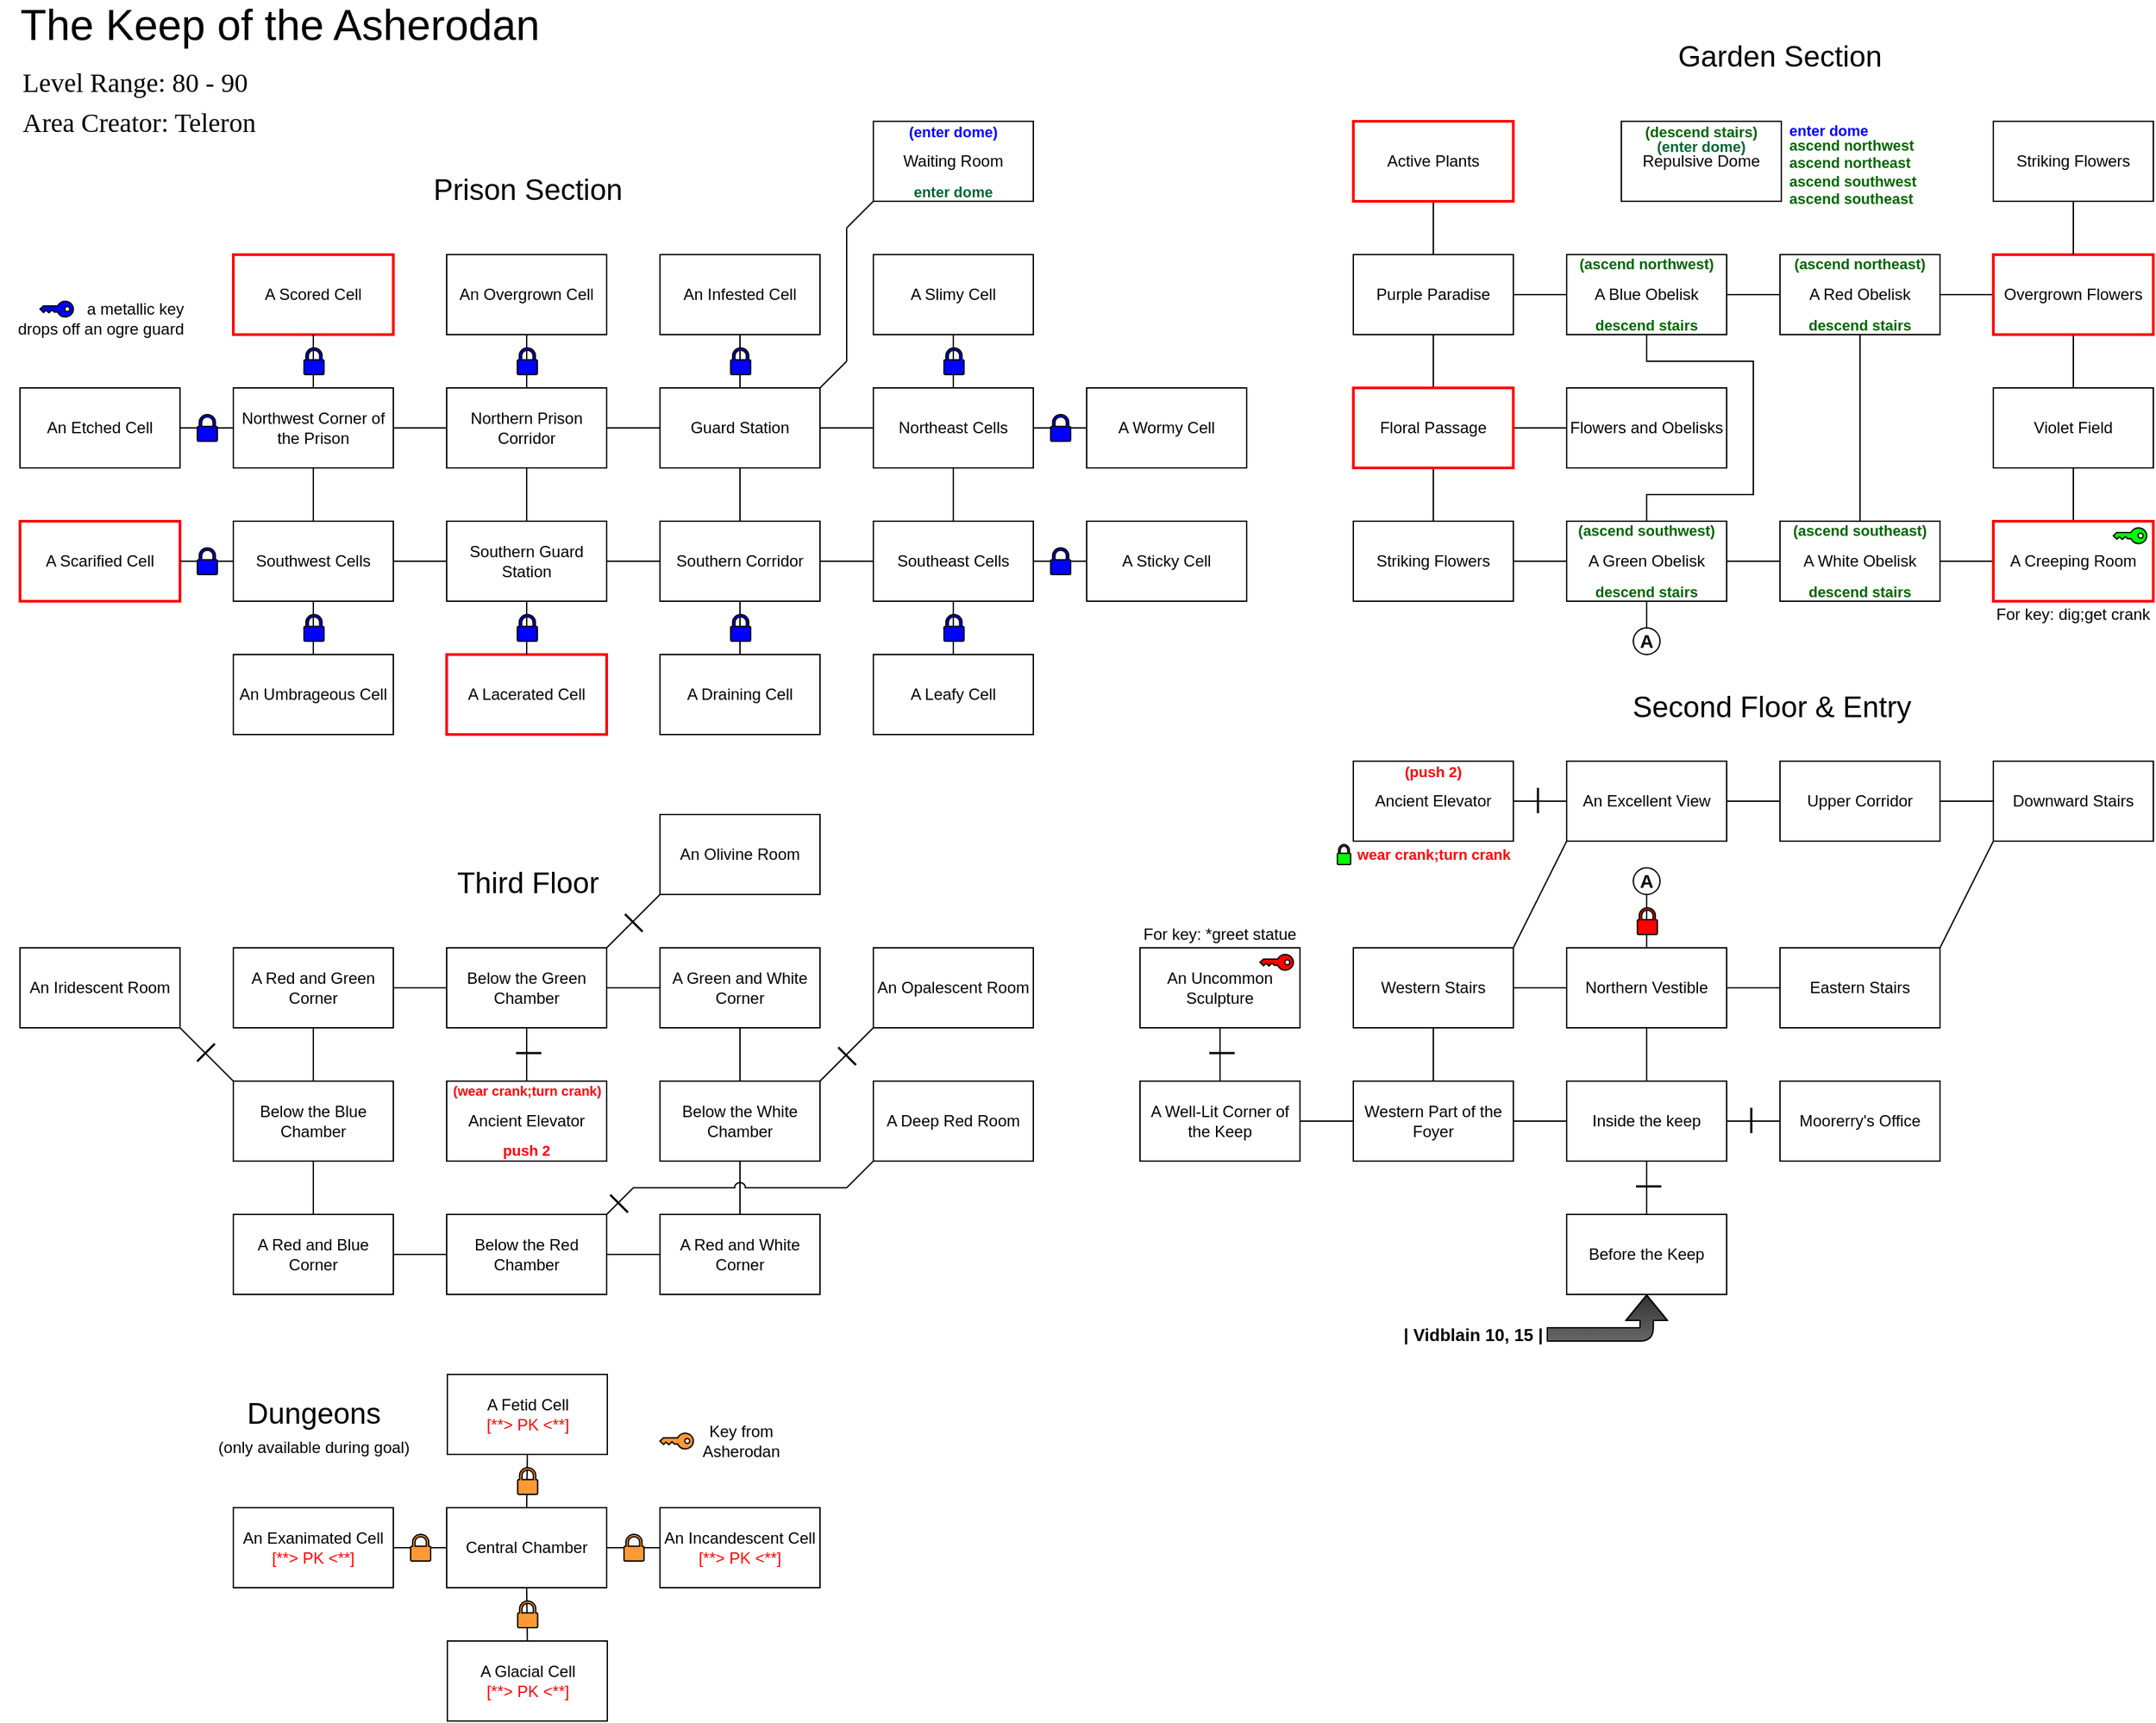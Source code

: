 <mxfile>
    <diagram id="r4j8OCH8LPA5-8JfiloW" name="Page-1">
        <mxGraphModel dx="1762" dy="1139" grid="0" gridSize="5" guides="1" tooltips="1" connect="1" arrows="1" fold="1" page="1" pageScale="1" pageWidth="1670" pageHeight="1350" background="#ffffff" math="0" shadow="0">
            <root>
                <mxCell id="0"/>
                <mxCell id="1" parent="0"/>
                <mxCell id="0A_by2eqg8Z_qzjbImg3-26" value="&lt;div style=&quot;font-size: 32px&quot;&gt;The Keep of the Asherodan&lt;/div&gt;" style="text;html=1;strokeColor=none;fillColor=none;align=center;verticalAlign=middle;whiteSpace=wrap;rounded=0;fontSize=32;fontColor=#000000;" parent="1" vertex="1">
                    <mxGeometry x="15" y="13" width="400" height="30" as="geometry"/>
                </mxCell>
                <object label="Before the Keep" placeholders="1" room="37400" healrate="100" manarate="100" sector="field" id="18">
                    <mxCell style="rounded=0;whiteSpace=wrap;html=1;strokeColor=#000000;fillColor=#FFFFFF;" parent="1" vertex="1">
                        <mxGeometry x="1180" y="920" width="120" height="60" as="geometry"/>
                    </mxCell>
                </object>
                <object label="Inside the keep" placeholders="1" room="37403" healrate="100" manarate="100" sector="castle" id="19">
                    <mxCell style="rounded=0;whiteSpace=wrap;html=1;strokeColor=#000000;fillColor=#FFFFFF;" parent="1" vertex="1">
                        <mxGeometry x="1180" y="820" width="120" height="60" as="geometry"/>
                    </mxCell>
                </object>
                <object label="Western Part of the Foyer" room="37402" healrate="100" manarate="100" sector="castle" placeholders="1" id="20">
                    <mxCell style="rounded=0;whiteSpace=wrap;html=1;strokeColor=#000000;fillColor=#FFFFFF;" parent="1" vertex="1">
                        <mxGeometry x="1020" y="820" width="120" height="60" as="geometry"/>
                    </mxCell>
                </object>
                <object label="Moorerry's Office" room="37404" healrate="100" manarate="100" sector="castle" placeholders="1" id="21">
                    <mxCell style="rounded=0;whiteSpace=wrap;html=1;strokeColor=#000000;fillColor=#FFFFFF;" parent="1" vertex="1">
                        <mxGeometry x="1340" y="820" width="120" height="60" as="geometry"/>
                    </mxCell>
                </object>
                <mxCell id="35" style="edgeStyle=orthogonalEdgeStyle;rounded=0;orthogonalLoop=1;jettySize=auto;html=1;exitX=0.5;exitY=1;exitDx=0;exitDy=0;endArrow=none;endFill=0;" parent="1" source="22" target="19" edge="1">
                    <mxGeometry relative="1" as="geometry"/>
                </mxCell>
                <mxCell id="36" style="edgeStyle=orthogonalEdgeStyle;rounded=0;orthogonalLoop=1;jettySize=auto;html=1;exitX=1;exitY=0.5;exitDx=0;exitDy=0;entryX=0;entryY=0.5;entryDx=0;entryDy=0;endArrow=none;endFill=0;" parent="1" source="22" target="24" edge="1">
                    <mxGeometry relative="1" as="geometry"/>
                </mxCell>
                <object label="Northern Vestible" placeholders="1" room="37408" healrate="100" manarate="100" sector="castle" id="22">
                    <mxCell style="rounded=0;whiteSpace=wrap;html=1;strokeColor=#000000;fillColor=#FFFFFF;" parent="1" vertex="1">
                        <mxGeometry x="1180" y="720" width="120" height="60" as="geometry"/>
                    </mxCell>
                </object>
                <object label="Western Stairs" placeholders="1" room="37407" healrate="100" manarate="100" sector="castle" id="23">
                    <mxCell style="rounded=0;whiteSpace=wrap;html=1;strokeColor=#000000;fillColor=#FFFFFF;" parent="1" vertex="1">
                        <mxGeometry x="1020" y="720" width="120" height="60" as="geometry"/>
                    </mxCell>
                </object>
                <object label="Eastern Stairs" placeholders="1" room="37409" healrate="100" manarate="100" sector="castle" id="24">
                    <mxCell style="rounded=0;whiteSpace=wrap;html=1;strokeColor=#000000;fillColor=#FFFFFF;" parent="1" vertex="1">
                        <mxGeometry x="1340" y="720" width="120" height="60" as="geometry"/>
                    </mxCell>
                </object>
                <mxCell id="30" style="edgeStyle=orthogonalEdgeStyle;rounded=0;orthogonalLoop=1;jettySize=auto;html=1;exitX=1;exitY=0.5;exitDx=0;exitDy=0;entryX=0;entryY=0.5;entryDx=0;entryDy=0;endArrow=none;endFill=0;" parent="1" source="25" target="20" edge="1">
                    <mxGeometry relative="1" as="geometry"/>
                </mxCell>
                <object label="A Well-Lit Corner of the Keep" room="37401" healrate="100" manarate="100" sector="castle" placeholders="1" id="25">
                    <mxCell style="rounded=0;whiteSpace=wrap;html=1;strokeColor=#000000;fillColor=#FFFFFF;" parent="1" vertex="1">
                        <mxGeometry x="860" y="820" width="120" height="60" as="geometry"/>
                    </mxCell>
                </object>
                <object label="" passable="true" id="27">
                    <mxCell style="endArrow=none;html=1;endFill=0;exitX=0.5;exitY=0;exitDx=0;exitDy=0;entryX=0.5;entryY=1;entryDx=0;entryDy=0;" parent="1" source="25" target="26" edge="1">
                        <mxGeometry relative="1" as="geometry">
                            <mxPoint x="1065" y="657" as="sourcePoint"/>
                            <mxPoint x="915" y="775" as="targetPoint"/>
                        </mxGeometry>
                    </mxCell>
                </object>
                <mxCell id="28" value="&lt;font style=&quot;font-size: 20px;&quot;&gt;|&lt;/font&gt;" style="edgeLabel;resizable=0;html=1;align=center;verticalAlign=middle;labelBackgroundColor=none;rotation=90;fontSize=20;" parent="27" connectable="0" vertex="1">
                    <mxGeometry relative="1" as="geometry">
                        <mxPoint x="4" y="-2" as="offset"/>
                    </mxGeometry>
                </mxCell>
                <mxCell id="29" value="" style="endArrow=none;html=1;entryX=0.5;entryY=1;entryDx=0;entryDy=0;exitX=0.5;exitY=0;exitDx=0;exitDy=0;" parent="1" source="20" target="23" edge="1">
                    <mxGeometry width="50" height="50" relative="1" as="geometry">
                        <mxPoint x="1040" y="660" as="sourcePoint"/>
                        <mxPoint x="1090" y="610" as="targetPoint"/>
                    </mxGeometry>
                </mxCell>
                <mxCell id="31" value="" style="endArrow=none;html=1;exitX=1;exitY=0.5;exitDx=0;exitDy=0;entryX=0;entryY=0.5;entryDx=0;entryDy=0;" parent="1" source="23" target="22" edge="1">
                    <mxGeometry width="50" height="50" relative="1" as="geometry">
                        <mxPoint x="1040" y="660" as="sourcePoint"/>
                        <mxPoint x="1090" y="610" as="targetPoint"/>
                    </mxGeometry>
                </mxCell>
                <mxCell id="32" value="" style="endArrow=none;html=1;exitX=1;exitY=0.5;exitDx=0;exitDy=0;entryX=0;entryY=0.5;entryDx=0;entryDy=0;" parent="1" source="20" target="19" edge="1">
                    <mxGeometry width="50" height="50" relative="1" as="geometry">
                        <mxPoint x="1040" y="660" as="sourcePoint"/>
                        <mxPoint x="1090" y="610" as="targetPoint"/>
                    </mxGeometry>
                </mxCell>
                <object label="" passable="true" id="39">
                    <mxCell style="endArrow=none;html=1;endFill=0;entryX=0.5;entryY=1;entryDx=0;entryDy=0;exitX=0.5;exitY=0;exitDx=0;exitDy=0;" parent="1" source="18" target="19" edge="1">
                        <mxGeometry relative="1" as="geometry">
                            <mxPoint x="630" y="657" as="sourcePoint"/>
                            <mxPoint x="630" y="610" as="targetPoint"/>
                        </mxGeometry>
                    </mxCell>
                </object>
                <mxCell id="40" value="&lt;font style=&quot;font-size: 20px;&quot;&gt;|&lt;/font&gt;" style="edgeLabel;resizable=0;html=1;align=center;verticalAlign=middle;labelBackgroundColor=none;rotation=90;fontSize=20;" parent="39" connectable="0" vertex="1">
                    <mxGeometry relative="1" as="geometry">
                        <mxPoint x="4" y="-2" as="offset"/>
                    </mxGeometry>
                </mxCell>
                <mxCell id="53" style="edgeStyle=orthogonalEdgeStyle;rounded=0;orthogonalLoop=1;jettySize=auto;html=1;exitX=1;exitY=0.5;exitDx=0;exitDy=0;entryX=0;entryY=0.5;entryDx=0;entryDy=0;endArrow=none;endFill=0;" parent="1" source="41" target="44" edge="1">
                    <mxGeometry relative="1" as="geometry"/>
                </mxCell>
                <mxCell id="55" style="edgeStyle=orthogonalEdgeStyle;rounded=0;orthogonalLoop=1;jettySize=auto;html=1;exitX=0.5;exitY=0;exitDx=0;exitDy=0;entryX=0.5;entryY=1;entryDx=0;entryDy=0;endArrow=none;endFill=0;" parent="1" source="41" target="45" edge="1">
                    <mxGeometry relative="1" as="geometry">
                        <Array as="points">
                            <mxPoint x="1240" y="380"/>
                            <mxPoint x="1320" y="380"/>
                            <mxPoint x="1320" y="280"/>
                            <mxPoint x="1240" y="280"/>
                        </Array>
                    </mxGeometry>
                </mxCell>
                <mxCell id="85" style="edgeStyle=orthogonalEdgeStyle;rounded=0;orthogonalLoop=1;jettySize=auto;html=1;exitX=0.5;exitY=1;exitDx=0;exitDy=0;entryX=0.5;entryY=0;entryDx=0;entryDy=0;endArrow=none;endFill=0;" parent="1" source="41" target="84" edge="1">
                    <mxGeometry relative="1" as="geometry"/>
                </mxCell>
                <object label="A Green Obelisk" placeholders="1" room="37411" healrate="-10" manarate="-10" sector="dead_field" tags="nosummon noport" id="41">
                    <mxCell style="rounded=0;whiteSpace=wrap;html=1;strokeColor=#000000;fillColor=#FFFFFF;" parent="1" vertex="1">
                        <mxGeometry x="1180" y="400" width="120" height="60" as="geometry"/>
                    </mxCell>
                </object>
                <mxCell id="54" style="edgeStyle=orthogonalEdgeStyle;rounded=0;orthogonalLoop=1;jettySize=auto;html=1;exitX=1;exitY=0.5;exitDx=0;exitDy=0;entryX=0;entryY=0.5;entryDx=0;entryDy=0;endArrow=none;endFill=0;" parent="1" source="42" target="41" edge="1">
                    <mxGeometry relative="1" as="geometry"/>
                </mxCell>
                <mxCell id="57" style="edgeStyle=orthogonalEdgeStyle;rounded=0;orthogonalLoop=1;jettySize=auto;html=1;exitX=0.5;exitY=0;exitDx=0;exitDy=0;entryX=0.5;entryY=1;entryDx=0;entryDy=0;endArrow=none;endFill=0;" parent="1" source="42" target="43" edge="1">
                    <mxGeometry relative="1" as="geometry"/>
                </mxCell>
                <object label="Striking Flowers" placeholders="1" room="37410" healrate="100" manarate="100" sector="peony" tags="nosummon noport" id="42">
                    <mxCell style="rounded=0;whiteSpace=wrap;html=1;strokeColor=#000000;fillColor=#FFFFFF;" parent="1" vertex="1">
                        <mxGeometry x="1020" y="400" width="120" height="60" as="geometry"/>
                    </mxCell>
                </object>
                <mxCell id="58" style="edgeStyle=orthogonalEdgeStyle;rounded=0;orthogonalLoop=1;jettySize=auto;html=1;exitX=0.5;exitY=0;exitDx=0;exitDy=0;entryX=0.5;entryY=1;entryDx=0;entryDy=0;endArrow=none;endFill=0;" parent="1" source="43" target="47" edge="1">
                    <mxGeometry relative="1" as="geometry"/>
                </mxCell>
                <mxCell id="68" style="edgeStyle=orthogonalEdgeStyle;rounded=0;orthogonalLoop=1;jettySize=auto;html=1;exitX=1;exitY=0.5;exitDx=0;exitDy=0;entryX=0;entryY=0.5;entryDx=0;entryDy=0;endArrow=none;endFill=0;" parent="1" source="43" target="67" edge="1">
                    <mxGeometry relative="1" as="geometry"/>
                </mxCell>
                <object label="Floral Passage" placeholders="1" room="37415" healrate="100" manarate="100" sector="rose" tags="nosummon noport" id="43">
                    <mxCell style="rounded=0;whiteSpace=wrap;html=1;fillColor=#FFFFFF;strokeWidth=2;strokeColor=#FF0000;" parent="1" vertex="1">
                        <mxGeometry x="1020" y="300" width="120" height="60" as="geometry"/>
                    </mxCell>
                </object>
                <mxCell id="63" style="edgeStyle=orthogonalEdgeStyle;rounded=0;orthogonalLoop=1;jettySize=auto;html=1;exitX=1;exitY=0.5;exitDx=0;exitDy=0;entryX=0;entryY=0.5;entryDx=0;entryDy=0;endArrow=none;endFill=0;" parent="1" source="44" target="52" edge="1">
                    <mxGeometry relative="1" as="geometry"/>
                </mxCell>
                <object label="A White Obelisk" placeholders="1" room="37413" healrate="-10" manarate="-10" sector="dead_field" tags="nosummon noport" id="44">
                    <mxCell style="rounded=0;whiteSpace=wrap;html=1;strokeColor=#000000;fillColor=#FFFFFF;" parent="1" vertex="1">
                        <mxGeometry x="1340" y="400" width="120" height="60" as="geometry"/>
                    </mxCell>
                </object>
                <mxCell id="66" style="edgeStyle=orthogonalEdgeStyle;rounded=0;orthogonalLoop=1;jettySize=auto;html=1;exitX=0;exitY=0.5;exitDx=0;exitDy=0;entryX=1;entryY=0.5;entryDx=0;entryDy=0;endArrow=none;endFill=0;" parent="1" source="45" target="47" edge="1">
                    <mxGeometry relative="1" as="geometry"/>
                </mxCell>
                <object label="A Blue Obelisk" placeholders="1" room="37421" healrate="-10" manarate="-10" sector="dead_field" tags="nosummon noport" id="45">
                    <mxCell style="rounded=0;whiteSpace=wrap;html=1;strokeColor=#000000;fillColor=#FFFFFF;" parent="1" vertex="1">
                        <mxGeometry x="1180" y="200" width="120" height="60" as="geometry"/>
                    </mxCell>
                </object>
                <mxCell id="56" style="edgeStyle=orthogonalEdgeStyle;rounded=0;orthogonalLoop=1;jettySize=auto;html=1;exitX=0.5;exitY=1;exitDx=0;exitDy=0;entryX=0.5;entryY=0;entryDx=0;entryDy=0;endArrow=none;endFill=0;" parent="1" source="46" target="44" edge="1">
                    <mxGeometry relative="1" as="geometry"/>
                </mxCell>
                <mxCell id="64" style="edgeStyle=orthogonalEdgeStyle;rounded=0;orthogonalLoop=1;jettySize=auto;html=1;exitX=1;exitY=0.5;exitDx=0;exitDy=0;entryX=0;entryY=0.5;entryDx=0;entryDy=0;endArrow=none;endFill=0;" parent="1" source="46" target="49" edge="1">
                    <mxGeometry relative="1" as="geometry"/>
                </mxCell>
                <mxCell id="65" style="edgeStyle=orthogonalEdgeStyle;rounded=0;orthogonalLoop=1;jettySize=auto;html=1;exitX=0;exitY=0.5;exitDx=0;exitDy=0;entryX=1;entryY=0.5;entryDx=0;entryDy=0;endArrow=none;endFill=0;" parent="1" source="46" target="45" edge="1">
                    <mxGeometry relative="1" as="geometry"/>
                </mxCell>
                <object label="A Red Obelisk" placeholders="1" room="37422" healrate="-10" manarate="-10" sector="dead_field" tags="nosummon noport" id="46">
                    <mxCell style="rounded=0;whiteSpace=wrap;html=1;strokeColor=#000000;fillColor=#FFFFFF;" parent="1" vertex="1">
                        <mxGeometry x="1340" y="200" width="120" height="60" as="geometry"/>
                    </mxCell>
                </object>
                <mxCell id="59" style="edgeStyle=orthogonalEdgeStyle;rounded=0;orthogonalLoop=1;jettySize=auto;html=1;exitX=0.5;exitY=0;exitDx=0;exitDy=0;entryX=0.5;entryY=1;entryDx=0;entryDy=0;endArrow=none;endFill=0;" parent="1" source="47" target="48" edge="1">
                    <mxGeometry relative="1" as="geometry"/>
                </mxCell>
                <object label="Purple Paradise" placeholders="1" room="37420" healrate="100" manarate="&#10;100" sector="violet" tags="nosummon noport" id="47">
                    <mxCell style="rounded=0;whiteSpace=wrap;html=1;strokeColor=#000000;fillColor=#FFFFFF;" parent="1" vertex="1">
                        <mxGeometry x="1020" y="200" width="120" height="60" as="geometry"/>
                    </mxCell>
                </object>
                <object label="Active Plants" placeholders="1" room="37424" healrate="100" manarate="100" sector="vine" tags="nosummon noport" id="48">
                    <mxCell style="rounded=0;whiteSpace=wrap;html=1;fillColor=#FFFFFF;strokeColor=#FF0000;strokeWidth=2;" parent="1" vertex="1">
                        <mxGeometry x="1020" y="100" width="120" height="60" as="geometry"/>
                    </mxCell>
                </object>
                <mxCell id="61" style="edgeStyle=orthogonalEdgeStyle;rounded=0;orthogonalLoop=1;jettySize=auto;html=1;exitX=0.5;exitY=1;exitDx=0;exitDy=0;entryX=0.5;entryY=0;entryDx=0;entryDy=0;endArrow=none;endFill=0;" parent="1" source="49" target="51" edge="1">
                    <mxGeometry relative="1" as="geometry"/>
                </mxCell>
                <object label="Overgrown Flowers" placeholders="1" room="37423" healrate="100" manarate="100" sector="rose" tags="nosummon noport" id="49">
                    <mxCell style="rounded=0;whiteSpace=wrap;html=1;fillColor=#FFFFFF;strokeColor=#FF0000;strokeWidth=2;" parent="1" vertex="1">
                        <mxGeometry x="1500" y="200" width="120" height="60" as="geometry"/>
                    </mxCell>
                </object>
                <mxCell id="60" style="edgeStyle=orthogonalEdgeStyle;rounded=0;orthogonalLoop=1;jettySize=auto;html=1;exitX=0.5;exitY=1;exitDx=0;exitDy=0;entryX=0.5;entryY=0;entryDx=0;entryDy=0;endArrow=none;endFill=0;" parent="1" source="50" target="49" edge="1">
                    <mxGeometry relative="1" as="geometry"/>
                </mxCell>
                <object label="Striking Flowers" placeholders="1" room="37426" healrate="100" manarate="100" sector="peony" tags="nosummon noport" id="50">
                    <mxCell style="rounded=0;whiteSpace=wrap;html=1;strokeColor=#000000;fillColor=#FFFFFF;" parent="1" vertex="1">
                        <mxGeometry x="1500" y="100" width="120" height="60" as="geometry"/>
                    </mxCell>
                </object>
                <mxCell id="62" style="edgeStyle=orthogonalEdgeStyle;rounded=0;orthogonalLoop=1;jettySize=auto;html=1;exitX=0.5;exitY=1;exitDx=0;exitDy=0;entryX=0.5;entryY=0;entryDx=0;entryDy=0;endArrow=none;endFill=0;" parent="1" source="51" target="52" edge="1">
                    <mxGeometry relative="1" as="geometry"/>
                </mxCell>
                <object label="Violet Field" placeholders="1" room="37419" healrate="100" manarate="100" sector="violet" tags="nosummon noport" id="51">
                    <mxCell style="rounded=0;whiteSpace=wrap;html=1;strokeColor=#000000;fillColor=#FFFFFF;" parent="1" vertex="1">
                        <mxGeometry x="1500" y="300" width="120" height="60" as="geometry"/>
                    </mxCell>
                </object>
                <object label="Flowers and Obelisks" placeholders="1" room="37416" healrate="100" manarate="100" sector="field" tags="nosummon noport" id="67">
                    <mxCell style="rounded=0;whiteSpace=wrap;html=1;labelBackgroundColor=none;" parent="1" vertex="1">
                        <mxGeometry x="1180" y="300" width="120" height="60" as="geometry"/>
                    </mxCell>
                </object>
                <object label="Ancient Elevator" placeholders="1" room="37405" healrate="100" manarate="100" sector="castle" id="71">
                    <mxCell style="rounded=0;whiteSpace=wrap;html=1;strokeColor=#000000;fillColor=#FFFFFF;" parent="1" vertex="1">
                        <mxGeometry x="1020" y="580" width="120" height="60" as="geometry"/>
                    </mxCell>
                </object>
                <mxCell id="79" style="edgeStyle=orthogonalEdgeStyle;rounded=0;orthogonalLoop=1;jettySize=auto;html=1;exitX=1;exitY=0.5;exitDx=0;exitDy=0;entryX=0;entryY=0.5;entryDx=0;entryDy=0;endArrow=none;endFill=0;" parent="1" source="72" target="73" edge="1">
                    <mxGeometry relative="1" as="geometry"/>
                </mxCell>
                <object label="Upper Corridor" placeholders="1" room="37418" healrate="100" manarate="100" sector="castle" id="72">
                    <mxCell style="rounded=0;whiteSpace=wrap;html=1;strokeColor=#000000;fillColor=#FFFFFF;" parent="1" vertex="1">
                        <mxGeometry x="1340" y="580" width="120" height="60" as="geometry"/>
                    </mxCell>
                </object>
                <object label="Downward Stairs" placeholders="1" room="37425" healrate="100" manarate="100" sector="castle" id="73">
                    <mxCell style="rounded=0;whiteSpace=wrap;html=1;strokeColor=#000000;fillColor=#FFFFFF;" parent="1" vertex="1">
                        <mxGeometry x="1500" y="580" width="120" height="60" as="geometry"/>
                    </mxCell>
                </object>
                <mxCell id="78" style="edgeStyle=orthogonalEdgeStyle;rounded=0;orthogonalLoop=1;jettySize=auto;html=1;exitX=1;exitY=0.5;exitDx=0;exitDy=0;entryX=0;entryY=0.5;entryDx=0;entryDy=0;endArrow=none;endFill=0;" parent="1" source="74" target="72" edge="1">
                    <mxGeometry relative="1" as="geometry"/>
                </mxCell>
                <object label="An Excellent View" placeholders="1" room="37412" healrate="100" manarate="100" sector="castle" id="74">
                    <mxCell style="rounded=0;whiteSpace=wrap;html=1;strokeColor=#000000;fillColor=#FFFFFF;" parent="1" vertex="1">
                        <mxGeometry x="1180" y="580" width="120" height="60" as="geometry"/>
                    </mxCell>
                </object>
                <mxCell id="76" value="" style="endArrow=none;html=1;exitX=1;exitY=0;exitDx=0;exitDy=0;entryX=0;entryY=1;entryDx=0;entryDy=0;" parent="1" source="23" target="74" edge="1">
                    <mxGeometry width="50" height="50" relative="1" as="geometry">
                        <mxPoint x="1000" y="600" as="sourcePoint"/>
                        <mxPoint x="1050" y="550" as="targetPoint"/>
                    </mxGeometry>
                </mxCell>
                <mxCell id="77" value="" style="endArrow=none;html=1;exitX=1;exitY=0;exitDx=0;exitDy=0;entryX=0;entryY=1;entryDx=0;entryDy=0;" parent="1" source="24" target="73" edge="1">
                    <mxGeometry width="50" height="50" relative="1" as="geometry">
                        <mxPoint x="1000" y="600" as="sourcePoint"/>
                        <mxPoint x="1050" y="550" as="targetPoint"/>
                    </mxGeometry>
                </mxCell>
                <mxCell id="81" value="&lt;p style=&quot;line-height: 1.4&quot;&gt;&lt;b&gt;&lt;font style=&quot;font-size: 14px&quot; face=&quot;Helvetica&quot; color=&quot;#000000&quot;&gt;&lt;span style=&quot;line-height: 1.2&quot;&gt;A&lt;/span&gt;&lt;/font&gt;&lt;/b&gt;&lt;/p&gt;" style="ellipse;whiteSpace=wrap;html=1;aspect=fixed;strokeColor=#000000;strokeWidth=1;fillColor=none;gradientColor=none;labelBackgroundColor=none;" parent="1" vertex="1">
                    <mxGeometry x="1230" y="660" width="20" height="20" as="geometry"/>
                </mxCell>
                <object label="" passable="false" pickable="false" key="a brass key" id="82">
                    <mxCell style="endArrow=none;html=1;rounded=0;shadow=0;sketch=0;jumpStyle=none;exitX=0.5;exitY=1;exitDx=0;exitDy=0;entryX=0.5;entryY=0;entryDx=0;entryDy=0;endFill=0;strokeColor=#000000;" parent="1" source="81" target="22" edge="1">
                        <mxGeometry relative="1" as="geometry">
                            <mxPoint x="1370" y="1005" as="sourcePoint"/>
                            <mxPoint x="1515" y="1005" as="targetPoint"/>
                        </mxGeometry>
                    </mxCell>
                </object>
                <mxCell id="83" value="" style="shape=mxgraph.office.security.lock_protected;html=1;outlineConnect=0;strokeWidth=1;strokeColor=#000000;fillColor=#FF0000;" parent="82" vertex="1">
                    <mxGeometry width="15" height="20" relative="1" as="geometry">
                        <mxPoint x="-7" y="-10" as="offset"/>
                    </mxGeometry>
                </mxCell>
                <mxCell id="84" value="&lt;p style=&quot;line-height: 1.4&quot;&gt;&lt;b&gt;&lt;font style=&quot;font-size: 14px&quot; face=&quot;Helvetica&quot; color=&quot;#000000&quot;&gt;&lt;span style=&quot;line-height: 1.2&quot;&gt;A&lt;/span&gt;&lt;/font&gt;&lt;/b&gt;&lt;/p&gt;" style="ellipse;whiteSpace=wrap;html=1;aspect=fixed;strokeColor=#000000;strokeWidth=1;fillColor=none;gradientColor=none;labelBackgroundColor=none;" parent="1" vertex="1">
                    <mxGeometry x="1230" y="480" width="20" height="20" as="geometry"/>
                </mxCell>
                <mxCell id="0A_by2eqg8Z_qzjbImg3-25" value="" style="sketch=0;pointerEvents=1;shadow=0;dashed=0;html=1;fillColor=#FF0000;labelPosition=center;verticalLabelPosition=bottom;verticalAlign=top;outlineConnect=0;align=center;shape=mxgraph.office.security.key_permissions;strokeWidth=1;direction=south;strokeColor=#000000;" parent="1" vertex="1">
                    <mxGeometry x="949.995" y="725.005" width="25" height="11.79" as="geometry"/>
                </mxCell>
                <object label="An Overgrown Cell" placeholders="1" room="37442" healrate="100" manarate="100" sector="inside" tags="prison" id="88">
                    <mxCell style="rounded=0;whiteSpace=wrap;html=1;labelBackgroundColor=none;strokeColor=#000000;" parent="1" vertex="1">
                        <mxGeometry x="340" y="200" width="120" height="60" as="geometry"/>
                    </mxCell>
                </object>
                <object label="A Scored Cell" placeholders="1" room="37441" healrate="100" manarate="100" sector="cave" tags="indoors prison" id="89">
                    <mxCell style="rounded=0;whiteSpace=wrap;html=1;labelBackgroundColor=none;strokeColor=#FF0000;strokeWidth=2;" parent="1" vertex="1">
                        <mxGeometry x="180" y="200" width="120" height="60" as="geometry"/>
                    </mxCell>
                </object>
                <mxCell id="108" style="edgeStyle=orthogonalEdgeStyle;rounded=0;orthogonalLoop=1;jettySize=auto;html=1;exitX=1;exitY=0.5;exitDx=0;exitDy=0;entryX=0;entryY=0.5;entryDx=0;entryDy=0;endArrow=none;endFill=0;" parent="1" source="90" target="91" edge="1">
                    <mxGeometry relative="1" as="geometry"/>
                </mxCell>
                <object label="Northwest Corner of the Prison" placeholders="1" room="37446" healrate="100" manarate="100" sector="inside" id="90">
                    <mxCell style="rounded=0;whiteSpace=wrap;html=1;labelBackgroundColor=none;strokeColor=#000000;" parent="1" vertex="1">
                        <mxGeometry x="180" y="300" width="120" height="60" as="geometry"/>
                    </mxCell>
                </object>
                <mxCell id="109" style="edgeStyle=orthogonalEdgeStyle;rounded=0;orthogonalLoop=1;jettySize=auto;html=1;exitX=1;exitY=0.5;exitDx=0;exitDy=0;entryX=0;entryY=0.5;entryDx=0;entryDy=0;endArrow=none;endFill=0;" parent="1" source="91" target="94" edge="1">
                    <mxGeometry relative="1" as="geometry"/>
                </mxCell>
                <mxCell id="114" style="edgeStyle=orthogonalEdgeStyle;rounded=0;orthogonalLoop=1;jettySize=auto;html=1;exitX=0.5;exitY=1;exitDx=0;exitDy=0;entryX=0.5;entryY=0;entryDx=0;entryDy=0;endArrow=none;endFill=0;" parent="1" source="91" target="97" edge="1">
                    <mxGeometry relative="1" as="geometry"/>
                </mxCell>
                <object label="Northern Prison Corridor" placeholders="1" room="37447" healrate="100" manarate="100" sector="inside" id="91">
                    <mxCell style="rounded=0;whiteSpace=wrap;html=1;labelBackgroundColor=none;strokeColor=#000000;" parent="1" vertex="1">
                        <mxGeometry x="340" y="300" width="120" height="60" as="geometry"/>
                    </mxCell>
                </object>
                <object label="An Infested Cell" placeholders="1" room="37443" healrate="100" manarate="100" sector="inside" tags="indoors prison" id="92">
                    <mxCell style="rounded=0;whiteSpace=wrap;html=1;labelBackgroundColor=none;strokeColor=#000000;" parent="1" vertex="1">
                        <mxGeometry x="500" y="200" width="120" height="60" as="geometry"/>
                    </mxCell>
                </object>
                <object label="A Slimy Cell" placeholders="1" room="37444" healrate="100" manarate="100" sector="inside" tags="prison" id="93">
                    <mxCell style="rounded=0;whiteSpace=wrap;html=1;labelBackgroundColor=none;strokeColor=#000000;" parent="1" vertex="1">
                        <mxGeometry x="660" y="200" width="120" height="60" as="geometry"/>
                    </mxCell>
                </object>
                <mxCell id="110" style="edgeStyle=orthogonalEdgeStyle;rounded=0;orthogonalLoop=1;jettySize=auto;html=1;exitX=1;exitY=0.5;exitDx=0;exitDy=0;entryX=0;entryY=0.5;entryDx=0;entryDy=0;endArrow=none;endFill=0;" parent="1" source="94" target="95" edge="1">
                    <mxGeometry relative="1" as="geometry"/>
                </mxCell>
                <object label="Guard Station" placeholders="1" room="37448" healrate="100" manarate="100" sector="inside" id="94">
                    <mxCell style="rounded=0;whiteSpace=wrap;html=1;labelBackgroundColor=none;strokeColor=#000000;" parent="1" vertex="1">
                        <mxGeometry x="500" y="300" width="120" height="60" as="geometry"/>
                    </mxCell>
                </object>
                <mxCell id="111" style="edgeStyle=orthogonalEdgeStyle;rounded=0;orthogonalLoop=1;jettySize=auto;html=1;exitX=0.5;exitY=1;exitDx=0;exitDy=0;entryX=0.5;entryY=0;entryDx=0;entryDy=0;endArrow=none;endFill=0;" parent="1" source="95" target="99" edge="1">
                    <mxGeometry relative="1" as="geometry"/>
                </mxCell>
                <object label="Northeast Cells" placeholders="1" room="37449" healrate="100" manarate="100" sector="inside" id="95">
                    <mxCell style="rounded=0;whiteSpace=wrap;html=1;labelBackgroundColor=none;strokeColor=#000000;" parent="1" vertex="1">
                        <mxGeometry x="660" y="300" width="120" height="60" as="geometry"/>
                    </mxCell>
                </object>
                <mxCell id="116" style="edgeStyle=orthogonalEdgeStyle;rounded=0;orthogonalLoop=1;jettySize=auto;html=1;exitX=1;exitY=0.5;exitDx=0;exitDy=0;entryX=0;entryY=0.5;entryDx=0;entryDy=0;endArrow=none;endFill=0;" parent="1" source="96" target="97" edge="1">
                    <mxGeometry relative="1" as="geometry"/>
                </mxCell>
                <mxCell id="117" style="edgeStyle=orthogonalEdgeStyle;rounded=0;orthogonalLoop=1;jettySize=auto;html=1;exitX=0.5;exitY=0;exitDx=0;exitDy=0;entryX=0.5;entryY=1;entryDx=0;entryDy=0;endArrow=none;endFill=0;" parent="1" source="96" target="90" edge="1">
                    <mxGeometry relative="1" as="geometry"/>
                </mxCell>
                <object label="Southwest Cells" placeholders="1" room="37452" healrate="100" manarate="100" sector="inside" id="96">
                    <mxCell style="rounded=0;whiteSpace=wrap;html=1;labelBackgroundColor=none;strokeColor=#000000;" parent="1" vertex="1">
                        <mxGeometry x="180" y="400" width="120" height="60" as="geometry"/>
                    </mxCell>
                </object>
                <mxCell id="115" style="edgeStyle=orthogonalEdgeStyle;rounded=0;orthogonalLoop=1;jettySize=auto;html=1;exitX=1;exitY=0.5;exitDx=0;exitDy=0;entryX=0;entryY=0.5;entryDx=0;entryDy=0;endArrow=none;endFill=0;" parent="1" source="97" target="98" edge="1">
                    <mxGeometry relative="1" as="geometry"/>
                </mxCell>
                <object label="Southern Guard Station" placeholders="1" room="37453" healrate="100" manarate="100" sector="inside" id="97">
                    <mxCell style="rounded=0;whiteSpace=wrap;html=1;labelBackgroundColor=none;strokeColor=#000000;" parent="1" vertex="1">
                        <mxGeometry x="340" y="400" width="120" height="60" as="geometry"/>
                    </mxCell>
                </object>
                <mxCell id="113" style="edgeStyle=orthogonalEdgeStyle;rounded=0;orthogonalLoop=1;jettySize=auto;html=1;exitX=0.5;exitY=0;exitDx=0;exitDy=0;entryX=0.5;entryY=1;entryDx=0;entryDy=0;endArrow=none;endFill=0;" parent="1" source="98" target="94" edge="1">
                    <mxGeometry relative="1" as="geometry"/>
                </mxCell>
                <object label="Southern Corridor" placeholders="1" room="37454" healrate="100" manarate="100" sector="inside" id="98">
                    <mxCell style="rounded=0;whiteSpace=wrap;html=1;labelBackgroundColor=none;strokeColor=#000000;" parent="1" vertex="1">
                        <mxGeometry x="500" y="400" width="120" height="60" as="geometry"/>
                    </mxCell>
                </object>
                <mxCell id="112" style="edgeStyle=orthogonalEdgeStyle;rounded=0;orthogonalLoop=1;jettySize=auto;html=1;exitX=0;exitY=0.5;exitDx=0;exitDy=0;entryX=1;entryY=0.5;entryDx=0;entryDy=0;endArrow=none;endFill=0;" parent="1" source="99" target="98" edge="1">
                    <mxGeometry relative="1" as="geometry"/>
                </mxCell>
                <object label="Southeast Cells" placeholders="1" room="37455" healrate="100" manarate="100" sector="inside" id="99">
                    <mxCell style="rounded=0;whiteSpace=wrap;html=1;labelBackgroundColor=none;strokeColor=#000000;" parent="1" vertex="1">
                        <mxGeometry x="660" y="400" width="120" height="60" as="geometry"/>
                    </mxCell>
                </object>
                <object label="An Etched Cell" placeholders="1" room="37445" healrate="100" manarate="100" sector="inside" tags="prison" id="100">
                    <mxCell style="rounded=0;whiteSpace=wrap;html=1;labelBackgroundColor=none;strokeColor=#000000;" parent="1" vertex="1">
                        <mxGeometry x="20" y="300" width="120" height="60" as="geometry"/>
                    </mxCell>
                </object>
                <object label="A Scarified Cell" placeholders="1" room="37451" healrate="100" manarate="100" sector="cave" tags="prison" id="101">
                    <mxCell style="rounded=0;whiteSpace=wrap;html=1;labelBackgroundColor=none;strokeColor=#FF0000;strokeWidth=2;" parent="1" vertex="1">
                        <mxGeometry x="20" y="400" width="120" height="60" as="geometry"/>
                    </mxCell>
                </object>
                <object label="An Umbrageous Cell" placeholders="1" room="37457" healrate="100" manarate="100" sector="inside" tags="prison" id="102">
                    <mxCell style="rounded=0;whiteSpace=wrap;html=1;labelBackgroundColor=none;strokeColor=#000000;" parent="1" vertex="1">
                        <mxGeometry x="180" y="500" width="120" height="60" as="geometry"/>
                    </mxCell>
                </object>
                <object label="A Lacerated Cell" placeholders="1" room="37458" healrate="100" manarate="100" sector="cave" tags="prison" id="103">
                    <mxCell style="rounded=0;whiteSpace=wrap;html=1;labelBackgroundColor=none;strokeColor=#FF0000;strokeWidth=2;" parent="1" vertex="1">
                        <mxGeometry x="340" y="500" width="120" height="60" as="geometry"/>
                    </mxCell>
                </object>
                <object label="A Draining Cell" placeholders="1" room="37459" healrate="100" manarate="100" sector="inside" tags="prison" id="104">
                    <mxCell style="rounded=0;whiteSpace=wrap;html=1;labelBackgroundColor=none;strokeColor=#000000;" parent="1" vertex="1">
                        <mxGeometry x="500" y="500" width="120" height="60" as="geometry"/>
                    </mxCell>
                </object>
                <object label="A Leafy Cell" placeholders="1" room="37460" healrate="100" manarate="100" sector="inside" tags="prison" id="105">
                    <mxCell style="rounded=0;whiteSpace=wrap;html=1;labelBackgroundColor=none;strokeColor=#000000;" parent="1" vertex="1">
                        <mxGeometry x="660" y="500" width="120" height="60" as="geometry"/>
                    </mxCell>
                </object>
                <object label="A Wormy Cell" placeholders="1" room="37450" healrate="100" manarate="100" sector="inside" tags="prison" id="106">
                    <mxCell style="rounded=0;whiteSpace=wrap;html=1;labelBackgroundColor=none;strokeColor=#000000;" parent="1" vertex="1">
                        <mxGeometry x="820" y="300" width="120" height="60" as="geometry"/>
                    </mxCell>
                </object>
                <object label="A Sticky Cell" placeholders="1" room="37456" healrate="100" manarate="100" sector="inside" tags="prison" id="107">
                    <mxCell style="rounded=0;whiteSpace=wrap;html=1;labelBackgroundColor=none;strokeColor=#000000;" parent="1" vertex="1">
                        <mxGeometry x="820" y="400" width="120" height="60" as="geometry"/>
                    </mxCell>
                </object>
                <object label="" passable="false" pickable="true" key="a metallic key" id="118">
                    <mxCell style="endArrow=none;html=1;rounded=0;shadow=0;sketch=0;jumpStyle=none;exitX=1;exitY=0.5;exitDx=0;exitDy=0;entryX=0;entryY=0.5;entryDx=0;entryDy=0;endFill=0;strokeColor=#000000;" parent="1" source="95" target="106" edge="1">
                        <mxGeometry relative="1" as="geometry">
                            <mxPoint x="895" y="170" as="sourcePoint"/>
                            <mxPoint x="1040" y="170" as="targetPoint"/>
                        </mxGeometry>
                    </mxCell>
                </object>
                <mxCell id="119" value="" style="shape=mxgraph.office.security.lock_protected;html=1;outlineConnect=0;strokeWidth=1;strokeColor=#000000;fillColor=#0000FF;" parent="118" vertex="1">
                    <mxGeometry width="15" height="20" relative="1" as="geometry">
                        <mxPoint x="-7" y="-10" as="offset"/>
                    </mxGeometry>
                </mxCell>
                <object label="" passable="false" pickable="true" key="a metallic key" id="120">
                    <mxCell style="endArrow=none;html=1;rounded=0;shadow=0;sketch=0;jumpStyle=none;exitX=0.5;exitY=1;exitDx=0;exitDy=0;endFill=0;strokeColor=#000000;entryX=0.5;entryY=0;entryDx=0;entryDy=0;" parent="1" source="93" target="95" edge="1">
                        <mxGeometry relative="1" as="geometry">
                            <mxPoint x="905" y="200" as="sourcePoint"/>
                            <mxPoint x="720" y="295" as="targetPoint"/>
                        </mxGeometry>
                    </mxCell>
                </object>
                <mxCell id="121" value="" style="shape=mxgraph.office.security.lock_protected;html=1;outlineConnect=0;strokeWidth=1;strokeColor=#000000;fillColor=#0000FF;" parent="120" vertex="1">
                    <mxGeometry width="15" height="20" relative="1" as="geometry">
                        <mxPoint x="-7" y="-10" as="offset"/>
                    </mxGeometry>
                </mxCell>
                <object label="" passable="false" pickable="true" key="a metallic key" id="122">
                    <mxCell style="endArrow=none;html=1;rounded=0;shadow=0;sketch=0;jumpStyle=none;exitX=0.5;exitY=1;exitDx=0;exitDy=0;entryX=0.5;entryY=0;entryDx=0;entryDy=0;endFill=0;strokeColor=#000000;" parent="1" source="92" target="94" edge="1">
                        <mxGeometry relative="1" as="geometry">
                            <mxPoint x="790" y="115" as="sourcePoint"/>
                            <mxPoint x="935" y="115" as="targetPoint"/>
                        </mxGeometry>
                    </mxCell>
                </object>
                <mxCell id="123" value="" style="shape=mxgraph.office.security.lock_protected;html=1;outlineConnect=0;strokeWidth=1;strokeColor=#000000;fillColor=#0000FF;" parent="122" vertex="1">
                    <mxGeometry width="15" height="20" relative="1" as="geometry">
                        <mxPoint x="-7" y="-10" as="offset"/>
                    </mxGeometry>
                </mxCell>
                <object label="" passable="false" pickable="true" key="a metallic key" id="124">
                    <mxCell style="endArrow=none;html=1;rounded=0;shadow=0;sketch=0;jumpStyle=none;exitX=1;exitY=0.5;exitDx=0;exitDy=0;entryX=0;entryY=0.5;entryDx=0;entryDy=0;endFill=0;strokeColor=#000000;" parent="1" source="99" target="107" edge="1">
                        <mxGeometry relative="1" as="geometry">
                            <mxPoint x="790" y="115" as="sourcePoint"/>
                            <mxPoint x="935" y="115" as="targetPoint"/>
                        </mxGeometry>
                    </mxCell>
                </object>
                <mxCell id="125" value="" style="shape=mxgraph.office.security.lock_protected;html=1;outlineConnect=0;strokeWidth=1;strokeColor=#000000;fillColor=#0000FF;" parent="124" vertex="1">
                    <mxGeometry width="15" height="20" relative="1" as="geometry">
                        <mxPoint x="-7" y="-10" as="offset"/>
                    </mxGeometry>
                </mxCell>
                <object label="" passable="false" pickable="true" key="a metallic key" id="126">
                    <mxCell style="endArrow=none;html=1;rounded=0;shadow=0;sketch=0;jumpStyle=none;exitX=0.5;exitY=1;exitDx=0;exitDy=0;entryX=0.5;entryY=0;entryDx=0;entryDy=0;endFill=0;strokeColor=#000000;" parent="1" source="99" target="105" edge="1">
                        <mxGeometry relative="1" as="geometry">
                            <mxPoint x="790" y="115" as="sourcePoint"/>
                            <mxPoint x="935" y="115" as="targetPoint"/>
                        </mxGeometry>
                    </mxCell>
                </object>
                <mxCell id="127" value="" style="shape=mxgraph.office.security.lock_protected;html=1;outlineConnect=0;strokeWidth=1;strokeColor=#000000;fillColor=#0000FF;" parent="126" vertex="1">
                    <mxGeometry width="15" height="20" relative="1" as="geometry">
                        <mxPoint x="-7" y="-10" as="offset"/>
                    </mxGeometry>
                </mxCell>
                <object label="" passable="false" pickable="true" key="a metallic key" id="128">
                    <mxCell style="endArrow=none;html=1;rounded=0;shadow=0;sketch=0;jumpStyle=none;exitX=0.5;exitY=1;exitDx=0;exitDy=0;entryX=0.5;entryY=0;entryDx=0;entryDy=0;endFill=0;strokeColor=#000000;" parent="1" source="98" target="104" edge="1">
                        <mxGeometry relative="1" as="geometry">
                            <mxPoint x="790" y="115" as="sourcePoint"/>
                            <mxPoint x="935" y="115" as="targetPoint"/>
                        </mxGeometry>
                    </mxCell>
                </object>
                <mxCell id="129" value="" style="shape=mxgraph.office.security.lock_protected;html=1;outlineConnect=0;strokeWidth=1;strokeColor=#000000;fillColor=#0000FF;" parent="128" vertex="1">
                    <mxGeometry width="15" height="20" relative="1" as="geometry">
                        <mxPoint x="-7" y="-10" as="offset"/>
                    </mxGeometry>
                </mxCell>
                <object label="" passable="false" pickable="true" key="a metallic key" id="130">
                    <mxCell style="endArrow=none;html=1;rounded=0;shadow=0;sketch=0;jumpStyle=none;exitX=0.5;exitY=1;exitDx=0;exitDy=0;entryX=0.5;entryY=0;entryDx=0;entryDy=0;endFill=0;strokeColor=#000000;" parent="1" source="97" target="103" edge="1">
                        <mxGeometry relative="1" as="geometry">
                            <mxPoint x="790" y="115" as="sourcePoint"/>
                            <mxPoint x="935" y="115" as="targetPoint"/>
                        </mxGeometry>
                    </mxCell>
                </object>
                <mxCell id="131" value="" style="shape=mxgraph.office.security.lock_protected;html=1;outlineConnect=0;strokeWidth=1;strokeColor=#000000;fillColor=#0000FF;" parent="130" vertex="1">
                    <mxGeometry width="15" height="20" relative="1" as="geometry">
                        <mxPoint x="-7" y="-10" as="offset"/>
                    </mxGeometry>
                </mxCell>
                <object label="" passable="false" pickable="true" key="a metallic key" id="132">
                    <mxCell style="endArrow=none;html=1;rounded=0;shadow=0;sketch=0;jumpStyle=none;exitX=0.5;exitY=1;exitDx=0;exitDy=0;entryX=0.5;entryY=0;entryDx=0;entryDy=0;endFill=0;strokeColor=#000000;" parent="1" source="88" target="91" edge="1">
                        <mxGeometry relative="1" as="geometry">
                            <mxPoint x="790" y="115" as="sourcePoint"/>
                            <mxPoint x="935" y="115" as="targetPoint"/>
                        </mxGeometry>
                    </mxCell>
                </object>
                <mxCell id="133" value="" style="shape=mxgraph.office.security.lock_protected;html=1;outlineConnect=0;strokeWidth=1;strokeColor=#000000;fillColor=#0000FF;" parent="132" vertex="1">
                    <mxGeometry width="15" height="20" relative="1" as="geometry">
                        <mxPoint x="-7" y="-10" as="offset"/>
                    </mxGeometry>
                </mxCell>
                <object label="" passable="false" pickable="true" key="a metallic key" id="134">
                    <mxCell style="endArrow=none;html=1;rounded=0;shadow=0;sketch=0;jumpStyle=none;exitX=0.5;exitY=1;exitDx=0;exitDy=0;entryX=0.5;entryY=0;entryDx=0;entryDy=0;endFill=0;strokeColor=#000000;" parent="1" source="89" target="90" edge="1">
                        <mxGeometry relative="1" as="geometry">
                            <mxPoint x="790" y="115" as="sourcePoint"/>
                            <mxPoint x="935" y="115" as="targetPoint"/>
                        </mxGeometry>
                    </mxCell>
                </object>
                <mxCell id="135" value="" style="shape=mxgraph.office.security.lock_protected;html=1;outlineConnect=0;strokeWidth=1;strokeColor=#000000;fillColor=#0000FF;" parent="134" vertex="1">
                    <mxGeometry width="15" height="20" relative="1" as="geometry">
                        <mxPoint x="-7" y="-10" as="offset"/>
                    </mxGeometry>
                </mxCell>
                <object label="" passable="false" pickable="true" key="a metallic key" id="136">
                    <mxCell style="endArrow=none;html=1;rounded=0;shadow=0;sketch=0;jumpStyle=none;exitX=1;exitY=0.5;exitDx=0;exitDy=0;entryX=0;entryY=0.5;entryDx=0;entryDy=0;endFill=0;strokeColor=#000000;" parent="1" source="100" target="90" edge="1">
                        <mxGeometry relative="1" as="geometry">
                            <mxPoint x="790" y="115" as="sourcePoint"/>
                            <mxPoint x="935" y="115" as="targetPoint"/>
                        </mxGeometry>
                    </mxCell>
                </object>
                <mxCell id="137" value="" style="shape=mxgraph.office.security.lock_protected;html=1;outlineConnect=0;strokeWidth=1;strokeColor=#000000;fillColor=#0000FF;" parent="136" vertex="1">
                    <mxGeometry width="15" height="20" relative="1" as="geometry">
                        <mxPoint x="-7" y="-10" as="offset"/>
                    </mxGeometry>
                </mxCell>
                <object label="" passable="false" pickable="true" key="a metallic key" id="138">
                    <mxCell style="endArrow=none;html=1;rounded=0;shadow=0;sketch=0;jumpStyle=none;exitX=1;exitY=0.5;exitDx=0;exitDy=0;entryX=0;entryY=0.5;entryDx=0;entryDy=0;endFill=0;strokeColor=#000000;" parent="1" source="101" target="96" edge="1">
                        <mxGeometry relative="1" as="geometry">
                            <mxPoint x="790" y="115" as="sourcePoint"/>
                            <mxPoint x="935" y="115" as="targetPoint"/>
                        </mxGeometry>
                    </mxCell>
                </object>
                <mxCell id="139" value="" style="shape=mxgraph.office.security.lock_protected;html=1;outlineConnect=0;strokeWidth=1;strokeColor=#000000;fillColor=#0000FF;" parent="138" vertex="1">
                    <mxGeometry width="15" height="20" relative="1" as="geometry">
                        <mxPoint x="-7" y="-10" as="offset"/>
                    </mxGeometry>
                </mxCell>
                <object label="" passable="false" pickable="true" key="a metallic key" id="140">
                    <mxCell style="endArrow=none;html=1;rounded=0;shadow=0;sketch=0;jumpStyle=none;exitX=0.5;exitY=1;exitDx=0;exitDy=0;entryX=0.5;entryY=0;entryDx=0;entryDy=0;endFill=0;strokeColor=#000000;" parent="1" source="96" target="102" edge="1">
                        <mxGeometry relative="1" as="geometry">
                            <mxPoint x="790" y="115" as="sourcePoint"/>
                            <mxPoint x="935" y="115" as="targetPoint"/>
                        </mxGeometry>
                    </mxCell>
                </object>
                <mxCell id="141" value="" style="shape=mxgraph.office.security.lock_protected;html=1;outlineConnect=0;strokeWidth=1;strokeColor=#000000;fillColor=#0000FF;" parent="140" vertex="1">
                    <mxGeometry width="15" height="20" relative="1" as="geometry">
                        <mxPoint x="-7" y="-10" as="offset"/>
                    </mxGeometry>
                </mxCell>
                <mxCell id="153" value="&lt;font color=&quot;#006600&quot;&gt;&lt;b&gt;(ascend southwest)&lt;/b&gt;&lt;/font&gt;" style="text;html=1;strokeColor=none;fillColor=none;align=center;verticalAlign=middle;whiteSpace=wrap;rounded=0;labelBackgroundColor=none;fontSize=11;fontColor=#0000FF;" parent="1" vertex="1">
                    <mxGeometry x="1180" y="402" width="120" height="10" as="geometry"/>
                </mxCell>
                <mxCell id="155" value="&lt;font color=&quot;#006600&quot;&gt;&lt;b&gt;(ascend southeast)&lt;/b&gt;&lt;/font&gt;" style="text;html=1;strokeColor=none;fillColor=none;align=center;verticalAlign=middle;whiteSpace=wrap;rounded=0;labelBackgroundColor=none;fontSize=11;fontColor=#0000FF;" parent="1" vertex="1">
                    <mxGeometry x="1340" y="402" width="120" height="10" as="geometry"/>
                </mxCell>
                <mxCell id="156" value="&lt;font color=&quot;#006600&quot;&gt;&lt;b&gt;(ascend northwest)&lt;/b&gt;&lt;/font&gt;" style="text;html=1;strokeColor=none;fillColor=none;align=center;verticalAlign=middle;whiteSpace=wrap;rounded=0;labelBackgroundColor=none;fontSize=11;fontColor=#0000FF;" parent="1" vertex="1">
                    <mxGeometry x="1180" y="202" width="120" height="10" as="geometry"/>
                </mxCell>
                <mxCell id="157" value="&lt;font color=&quot;#006600&quot;&gt;&lt;b&gt;(ascend northeast)&lt;/b&gt;&lt;/font&gt;" style="text;html=1;strokeColor=none;fillColor=none;align=center;verticalAlign=middle;whiteSpace=wrap;rounded=0;labelBackgroundColor=none;fontSize=11;fontColor=#0000FF;" parent="1" vertex="1">
                    <mxGeometry x="1340" y="202" width="120" height="10" as="geometry"/>
                </mxCell>
                <mxCell id="159" value="" style="group" parent="1" vertex="1" connectable="0">
                    <mxGeometry x="660" y="98" width="120" height="62" as="geometry"/>
                </mxCell>
                <object label="Waiting Room" placeholders="1" room="37429" healrate="100" manarate="100" sector="inside" id="142">
                    <mxCell style="rounded=0;whiteSpace=wrap;html=1;labelBackgroundColor=none;strokeColor=#000000;gradientColor=none;fillColor=#FFFFFF;" parent="159" vertex="1">
                        <mxGeometry y="2" width="120" height="60" as="geometry"/>
                    </mxCell>
                </object>
                <mxCell id="150" value="(enter dome)" style="text;html=1;strokeColor=none;fillColor=none;align=center;verticalAlign=middle;whiteSpace=wrap;rounded=0;labelBackgroundColor=none;fontSize=11;fontStyle=1;fontColor=#0000FF;" parent="159" vertex="1">
                    <mxGeometry width="120" height="20" as="geometry"/>
                </mxCell>
                <mxCell id="160" value="" style="group;align=center;" parent="1" vertex="1" connectable="0">
                    <mxGeometry x="1221" y="98" width="242" height="69" as="geometry"/>
                </mxCell>
                <object label="Repulsive Dome" placeholders="1" room="37417" healrate="-50" manarate="-50" sector="dead_field" id="147">
                    <mxCell style="rounded=0;whiteSpace=wrap;html=1;labelBackgroundColor=none;strokeColor=#000000;fillColor=#FFFFFF;gradientColor=none;" parent="160" vertex="1">
                        <mxGeometry y="2" width="120" height="60" as="geometry"/>
                    </mxCell>
                </object>
                <mxCell id="152" value="&lt;b&gt;&lt;font color=&quot;#006600&quot;&gt;(descend stairs)&lt;/font&gt;&lt;/b&gt;" style="text;html=1;strokeColor=none;fillColor=none;align=center;verticalAlign=middle;whiteSpace=wrap;rounded=0;labelBackgroundColor=none;fontSize=11;fontColor=#0000FF;" parent="160" vertex="1">
                    <mxGeometry width="120" height="20" as="geometry"/>
                </mxCell>
                <mxCell id="254" value="&lt;font color=&quot;#006633&quot;&gt;(enter dome)&lt;/font&gt;" style="text;html=1;strokeColor=none;fillColor=none;align=center;verticalAlign=middle;whiteSpace=wrap;rounded=0;labelBackgroundColor=none;fontSize=11;fontStyle=1;fontColor=#0000FF;" parent="160" vertex="1">
                    <mxGeometry y="11" width="120" height="20" as="geometry"/>
                </mxCell>
                <mxCell id="151" value="&lt;b&gt;enter dome&lt;/b&gt;" style="text;html=1;strokeColor=none;fillColor=none;align=left;verticalAlign=middle;whiteSpace=wrap;rounded=0;labelBackgroundColor=none;fontSize=11;fontColor=#0000FF;" parent="160" vertex="1">
                    <mxGeometry x="124" y="-1" width="106" height="20" as="geometry"/>
                </mxCell>
                <mxCell id="158" value="&lt;div style=&quot;&quot;&gt;&lt;b style=&quot;color: rgb(0 , 102 , 0)&quot;&gt;ascend northwest&lt;/b&gt;&lt;/div&gt;&lt;font color=&quot;#006600&quot;&gt;&lt;div style=&quot;&quot;&gt;&lt;b&gt;ascend northeast&lt;/b&gt;&lt;/div&gt;&lt;b&gt;&lt;div style=&quot;&quot;&gt;&lt;b&gt;ascend southwest&lt;/b&gt;&lt;/div&gt;&lt;div style=&quot;&quot;&gt;&lt;b&gt;ascend southeast&lt;/b&gt;&lt;/div&gt;&lt;/b&gt;&lt;/font&gt;" style="text;html=1;strokeColor=none;fillColor=none;align=left;verticalAlign=middle;whiteSpace=wrap;rounded=0;labelBackgroundColor=none;fontSize=11;fontColor=#0000FF;" parent="160" vertex="1">
                    <mxGeometry x="124" y="12" width="118" height="55" as="geometry"/>
                </mxCell>
                <mxCell id="163" value="" style="group" parent="1" vertex="1" connectable="0">
                    <mxGeometry x="860" y="700" width="120" height="80" as="geometry"/>
                </mxCell>
                <object label="An Uncommon Sculpture" placeholders="1" room="37406" healrate="100" manarate="100" sector="castle" id="26">
                    <mxCell style="rounded=0;whiteSpace=wrap;html=1;strokeColor=#000000;fillColor=#FFFFFF;" parent="163" vertex="1">
                        <mxGeometry y="20" width="120" height="60" as="geometry"/>
                    </mxCell>
                </object>
                <mxCell id="148" value="For key: *greet statue" style="text;html=1;strokeColor=none;fillColor=none;align=center;verticalAlign=middle;whiteSpace=wrap;rounded=0;labelBackgroundColor=none;" parent="163" vertex="1">
                    <mxGeometry width="120" height="20" as="geometry"/>
                </mxCell>
                <mxCell id="207" value="" style="sketch=0;pointerEvents=1;shadow=0;dashed=0;html=1;labelPosition=center;verticalLabelPosition=bottom;verticalAlign=top;outlineConnect=0;align=center;shape=mxgraph.office.security.key_permissions;strokeWidth=1;direction=south;strokeColor=#000000;fillColor=#FF0000;" parent="163" vertex="1">
                    <mxGeometry x="90.005" y="24.995" width="25" height="11.79" as="geometry"/>
                </mxCell>
                <mxCell id="164" value="" style="group" parent="1" vertex="1" connectable="0">
                    <mxGeometry x="640" y="180" height="100" as="geometry"/>
                </mxCell>
                <mxCell id="144" value="" style="endArrow=none;html=1;" parent="164" edge="1">
                    <mxGeometry width="50" height="50" relative="1" as="geometry">
                        <mxPoint y="100" as="sourcePoint"/>
                        <mxPoint as="targetPoint"/>
                    </mxGeometry>
                </mxCell>
                <mxCell id="145" value="" style="endArrow=none;html=1;entryX=0;entryY=1;entryDx=0;entryDy=0;" parent="164" target="142" edge="1">
                    <mxGeometry width="50" height="50" relative="1" as="geometry">
                        <mxPoint as="sourcePoint"/>
                        <mxPoint x="245" y="-110" as="targetPoint"/>
                    </mxGeometry>
                </mxCell>
                <mxCell id="146" value="" style="endArrow=none;html=1;exitX=1;exitY=0;exitDx=0;exitDy=0;" parent="164" source="94" edge="1">
                    <mxGeometry width="50" height="50" relative="1" as="geometry">
                        <mxPoint x="195" y="-60" as="sourcePoint"/>
                        <mxPoint y="100" as="targetPoint"/>
                    </mxGeometry>
                </mxCell>
                <mxCell id="165" value="&lt;b&gt;&lt;font color=&quot;#ff0000&quot;&gt;wear crank;turn crank&lt;/font&gt;&lt;/b&gt;" style="text;html=1;strokeColor=none;fillColor=none;align=center;verticalAlign=middle;whiteSpace=wrap;rounded=0;labelBackgroundColor=none;fontSize=11;fontColor=#0000FF;" parent="1" vertex="1">
                    <mxGeometry x="1018" y="640" width="125" height="20" as="geometry"/>
                </mxCell>
                <object label="Ancient Elevator" placeholders="1" room="37440" healrate="100" manarate="100" sector="inside" id="166">
                    <mxCell style="rounded=0;whiteSpace=wrap;html=1;labelBackgroundColor=none;fontSize=12;fontColor=#000000;strokeWidth=1;fillColor=#FFFFFF;gradientColor=none;" parent="1" vertex="1">
                        <mxGeometry x="340" y="820" width="120" height="60" as="geometry"/>
                    </mxCell>
                </object>
                <object label="Below the Green Chamber" placeholders="1" room="37428" healrate="100" manarate="100" sector="inside" id="167">
                    <mxCell style="rounded=0;whiteSpace=wrap;html=1;labelBackgroundColor=none;fontSize=12;fontColor=#000000;strokeWidth=1;fillColor=#FFFFFF;gradientColor=none;" parent="1" vertex="1">
                        <mxGeometry x="340" y="720" width="120" height="60" as="geometry"/>
                    </mxCell>
                </object>
                <mxCell id="184" style="edgeStyle=elbowEdgeStyle;rounded=0;orthogonalLoop=1;jettySize=auto;html=1;exitX=0.5;exitY=1;exitDx=0;exitDy=0;entryX=0.5;entryY=0;entryDx=0;entryDy=0;fontSize=11;fontColor=#0000FF;endArrow=none;endFill=0;" parent="1" source="168" target="169" edge="1">
                    <mxGeometry relative="1" as="geometry"/>
                </mxCell>
                <object label="A Green and White Corner" placeholders="1" room="37430" healrate="100" manarate="100" sector="inside" id="168">
                    <mxCell style="rounded=0;whiteSpace=wrap;html=1;labelBackgroundColor=none;fontSize=12;fontColor=#000000;strokeWidth=1;fillColor=#FFFFFF;gradientColor=none;" parent="1" vertex="1">
                        <mxGeometry x="500" y="720" width="120" height="60" as="geometry"/>
                    </mxCell>
                </object>
                <mxCell id="185" style="rounded=0;orthogonalLoop=1;jettySize=auto;html=1;exitX=0.5;exitY=1;exitDx=0;exitDy=0;entryX=0.5;entryY=0;entryDx=0;entryDy=0;fontSize=11;fontColor=#0000FF;endArrow=none;endFill=0;" parent="1" source="169" target="170" edge="1">
                    <mxGeometry relative="1" as="geometry"/>
                </mxCell>
                <object label="Below the White Chamber" placeholders="1" room="37436" healrate="100" manarate="100" sector="inside" id="169">
                    <mxCell style="rounded=0;whiteSpace=wrap;html=1;labelBackgroundColor=none;fontSize=12;fontColor=#000000;strokeWidth=1;fillColor=#FFFFFF;gradientColor=none;" parent="1" vertex="1">
                        <mxGeometry x="500" y="820" width="120" height="60" as="geometry"/>
                    </mxCell>
                </object>
                <object label="A Red and White Corner" placeholders="1" room="37439" healrate="100" manarate="100" sector="inside" id="170">
                    <mxCell style="rounded=0;whiteSpace=wrap;html=1;labelBackgroundColor=none;fontSize=12;fontColor=#000000;strokeWidth=1;fillColor=#FFFFFF;gradientColor=none;" parent="1" vertex="1">
                        <mxGeometry x="500" y="920" width="120" height="60" as="geometry"/>
                    </mxCell>
                </object>
                <mxCell id="186" style="rounded=0;orthogonalLoop=1;jettySize=auto;html=1;exitX=1;exitY=0.5;exitDx=0;exitDy=0;entryX=0;entryY=0.5;entryDx=0;entryDy=0;fontSize=11;fontColor=#0000FF;endArrow=none;endFill=0;" parent="1" source="171" target="170" edge="1">
                    <mxGeometry relative="1" as="geometry"/>
                </mxCell>
                <object label="Below the Red Chamber" placeholders="1" room="37438" healrate="100" manarate="100" sector="inside" id="171">
                    <mxCell style="rounded=0;whiteSpace=wrap;html=1;labelBackgroundColor=none;fontSize=12;fontColor=#000000;strokeWidth=1;fillColor=#FFFFFF;gradientColor=none;" parent="1" vertex="1">
                        <mxGeometry x="340" y="920" width="120" height="60" as="geometry"/>
                    </mxCell>
                </object>
                <mxCell id="187" style="edgeStyle=none;rounded=0;orthogonalLoop=1;jettySize=auto;html=1;exitX=1;exitY=0.5;exitDx=0;exitDy=0;entryX=0;entryY=0.5;entryDx=0;entryDy=0;fontSize=11;fontColor=#0000FF;endArrow=none;endFill=0;" parent="1" source="172" target="171" edge="1">
                    <mxGeometry relative="1" as="geometry"/>
                </mxCell>
                <mxCell id="188" style="edgeStyle=none;rounded=0;orthogonalLoop=1;jettySize=auto;html=1;exitX=0.5;exitY=0;exitDx=0;exitDy=0;entryX=0.5;entryY=1;entryDx=0;entryDy=0;fontSize=11;fontColor=#0000FF;endArrow=none;endFill=0;" parent="1" source="172" target="173" edge="1">
                    <mxGeometry relative="1" as="geometry"/>
                </mxCell>
                <object label="A Red and Blue Corner" placeholders="1" room="37437" healrate="100" manarate="100" sector="inside" id="172">
                    <mxCell style="rounded=0;whiteSpace=wrap;html=1;labelBackgroundColor=none;fontSize=12;fontColor=#000000;strokeWidth=1;fillColor=#FFFFFF;gradientColor=none;" parent="1" vertex="1">
                        <mxGeometry x="180" y="920" width="120" height="60" as="geometry"/>
                    </mxCell>
                </object>
                <object label="Below the Blue Chamber" placeholders="1" room="37433" healrate="100" manarate="100" sector="inside" id="173">
                    <mxCell style="rounded=0;whiteSpace=wrap;html=1;labelBackgroundColor=none;fontSize=12;fontColor=#000000;strokeWidth=1;fillColor=#FFFFFF;gradientColor=none;" parent="1" vertex="1">
                        <mxGeometry x="180" y="820" width="120" height="60" as="geometry"/>
                    </mxCell>
                </object>
                <mxCell id="192" style="edgeStyle=none;rounded=0;orthogonalLoop=1;jettySize=auto;html=1;exitX=1;exitY=0.5;exitDx=0;exitDy=0;entryX=0;entryY=0.5;entryDx=0;entryDy=0;fontSize=11;fontColor=#0000FF;endArrow=none;endFill=0;" parent="1" source="174" target="167" edge="1">
                    <mxGeometry relative="1" as="geometry"/>
                </mxCell>
                <object label="A Red and Green Corner" placeholders="1" room="37427" healrate="100" manarate="100" sector="inside" id="174">
                    <mxCell style="rounded=0;whiteSpace=wrap;html=1;labelBackgroundColor=none;fontSize=12;fontColor=#000000;strokeWidth=1;fillColor=#FFFFFF;gradientColor=none;" parent="1" vertex="1">
                        <mxGeometry x="180" y="720" width="120" height="60" as="geometry"/>
                    </mxCell>
                </object>
                <object label="An Opalescent Room" placeholders="1" room="37435" healrate="100" manarate="100" sector="inside" tags="prison" id="176">
                    <mxCell style="rounded=0;whiteSpace=wrap;html=1;labelBackgroundColor=none;fontSize=12;strokeWidth=1;fillColor=#FFFFFF;gradientColor=none;" parent="1" vertex="1">
                        <mxGeometry x="660" y="720" width="120" height="60" as="geometry"/>
                    </mxCell>
                </object>
                <object label="An Iridescent Room" placeholders="1" room="37434" healrate="100" manarate="100" sector="inside" tags="prison" id="177">
                    <mxCell style="rounded=0;whiteSpace=wrap;html=1;labelBackgroundColor=none;fontSize=12;fontColor=#000000;strokeWidth=1;fillColor=#FFFFFF;gradientColor=none;" parent="1" vertex="1">
                        <mxGeometry x="20" y="720" width="120" height="60" as="geometry"/>
                    </mxCell>
                </object>
                <object label="" placeholders="1" passable="true" id="178">
                    <mxCell style="endArrow=none;html=1;endFill=0;fontSize=11;fontColor=#0000FF;entryX=0.5;entryY=1;entryDx=0;entryDy=0;exitX=0.5;exitY=0;exitDx=0;exitDy=0;" parent="1" source="166" target="167" edge="1">
                        <mxGeometry relative="1" as="geometry">
                            <mxPoint x="-60" y="662" as="sourcePoint"/>
                            <mxPoint x="-60" y="615" as="targetPoint"/>
                        </mxGeometry>
                    </mxCell>
                </object>
                <mxCell id="179" value="&lt;font style=&quot;font-size: 20px;&quot;&gt;|&lt;/font&gt;" style="edgeLabel;resizable=0;html=1;align=center;verticalAlign=middle;labelBackgroundColor=none;rotation=90;fontSize=20;" parent="178" connectable="0" vertex="1">
                    <mxGeometry relative="1" as="geometry">
                        <mxPoint x="4" y="-2" as="offset"/>
                    </mxGeometry>
                </mxCell>
                <mxCell id="181" value="" style="endArrow=none;html=1;fontSize=11;fontColor=#0000FF;entryX=1;entryY=0.5;entryDx=0;entryDy=0;exitX=0;exitY=0.5;exitDx=0;exitDy=0;edgeStyle=elbowEdgeStyle;" parent="1" source="168" target="167" edge="1">
                    <mxGeometry width="50" height="50" relative="1" as="geometry">
                        <mxPoint x="-85" y="665" as="sourcePoint"/>
                        <mxPoint x="-35" y="615" as="targetPoint"/>
                    </mxGeometry>
                </mxCell>
                <mxCell id="183" value="" style="endArrow=none;html=1;fontSize=11;fontColor=#0000FF;exitX=0.5;exitY=1;exitDx=0;exitDy=0;entryX=0.5;entryY=0;entryDx=0;entryDy=0;" parent="1" source="174" target="173" edge="1">
                    <mxGeometry width="50" height="50" relative="1" as="geometry">
                        <mxPoint x="220" y="670" as="sourcePoint"/>
                        <mxPoint x="270" y="620" as="targetPoint"/>
                    </mxGeometry>
                </mxCell>
                <object label="&lt;font color=&quot;#000000&quot; style=&quot;font-size: 12px&quot;&gt;A Deep Red Room&lt;/font&gt;" placeholders="1" room="37432" healrate="100" manarate="100" sector="inside" tags="prison" id="193">
                    <mxCell style="rounded=0;whiteSpace=wrap;html=1;labelBackgroundColor=none;fontSize=11;fontColor=#0000FF;strokeColor=#000000;strokeWidth=1;fillColor=#FFFFFF;gradientColor=none;" parent="1" vertex="1">
                        <mxGeometry x="660" y="820" width="120" height="60" as="geometry"/>
                    </mxCell>
                </object>
                <mxCell id="196" value="" style="endArrow=none;html=1;fontSize=11;fontColor=#0000FF;entryX=0;entryY=1;entryDx=0;entryDy=0;" parent="1" target="193" edge="1">
                    <mxGeometry width="50" height="50" relative="1" as="geometry">
                        <mxPoint x="640" y="900" as="sourcePoint"/>
                        <mxPoint x="-35" y="615" as="targetPoint"/>
                    </mxGeometry>
                </mxCell>
                <mxCell id="199" style="edgeStyle=none;rounded=0;orthogonalLoop=1;jettySize=auto;html=1;fontSize=11;fontColor=#0000FF;endArrow=none;endFill=0;jumpStyle=arc;jumpSize=8;" parent="1" edge="1">
                    <mxGeometry relative="1" as="geometry">
                        <mxPoint x="480" y="900" as="sourcePoint"/>
                        <mxPoint x="640" y="900" as="targetPoint"/>
                    </mxGeometry>
                </mxCell>
                <mxCell id="200" value="&lt;b&gt;&lt;font color=&quot;#ff0000&quot; style=&quot;font-size: 10px&quot;&gt;(wear crank;turn crank)&lt;/font&gt;&lt;/b&gt;" style="text;html=1;strokeColor=none;fillColor=none;align=center;verticalAlign=middle;whiteSpace=wrap;rounded=0;labelBackgroundColor=none;fontSize=11;fontColor=#0000FF;" parent="1" vertex="1">
                    <mxGeometry x="338" y="817" width="125" height="20" as="geometry"/>
                </mxCell>
                <mxCell id="201" value="&lt;font color=&quot;#ff0000&quot; style=&quot;font-size: 11px&quot;&gt;&lt;b&gt;push 2&lt;/b&gt;&lt;/font&gt;" style="text;html=1;strokeColor=none;fillColor=none;align=center;verticalAlign=middle;whiteSpace=wrap;rounded=0;labelBackgroundColor=none;fontSize=12;fontColor=#000000;" parent="1" vertex="1">
                    <mxGeometry x="380" y="862" width="40" height="20" as="geometry"/>
                </mxCell>
                <mxCell id="202" value="&lt;font color=&quot;#ff0000&quot; style=&quot;font-size: 11px&quot;&gt;&lt;b&gt;(push 2)&lt;/b&gt;&lt;/font&gt;" style="text;html=1;strokeColor=none;fillColor=none;align=center;verticalAlign=middle;whiteSpace=wrap;rounded=0;labelBackgroundColor=none;fontSize=12;fontColor=#000000;" parent="1" vertex="1">
                    <mxGeometry x="1020" y="578" width="120" height="20" as="geometry"/>
                </mxCell>
                <mxCell id="205" value="&lt;font style=&quot;font-size: 20px&quot; face=&quot;Tahoma&quot;&gt;Level Range: 80 - 90&lt;/font&gt;" style="text;html=1;strokeColor=none;fillColor=none;align=left;verticalAlign=middle;whiteSpace=wrap;rounded=0;" parent="1" vertex="1">
                    <mxGeometry x="20" y="60" width="250" height="20" as="geometry"/>
                </mxCell>
                <mxCell id="206" value="&lt;font style=&quot;font-size: 20px&quot; face=&quot;Tahoma&quot;&gt;Area Creator: Teleron&lt;/font&gt;" style="text;html=1;strokeColor=none;fillColor=none;align=left;verticalAlign=middle;whiteSpace=wrap;rounded=0;" parent="1" vertex="1">
                    <mxGeometry x="20" y="90" width="250" height="20" as="geometry"/>
                </mxCell>
                <mxCell id="149" value="For key: dig;get crank" style="text;html=1;strokeColor=none;fillColor=none;align=center;verticalAlign=middle;whiteSpace=wrap;rounded=0;labelBackgroundColor=none;" parent="1" vertex="1">
                    <mxGeometry x="1500" y="460" width="120" height="20" as="geometry"/>
                </mxCell>
                <mxCell id="161" value="" style="group" parent="1" vertex="1" connectable="0">
                    <mxGeometry x="1500" y="400" width="120" height="60" as="geometry"/>
                </mxCell>
                <object label="A Creeping Room" placeholders="1" room="37414" healrate="100" manarate="100" sector="vine" tags="nosummon noport" id="52">
                    <mxCell style="rounded=0;whiteSpace=wrap;html=1;fillColor=#FFFFFF;strokeColor=#FF0000;strokeWidth=2;" parent="161" vertex="1">
                        <mxGeometry width="120" height="60" as="geometry"/>
                    </mxCell>
                </object>
                <mxCell id="87" value="" style="sketch=0;pointerEvents=1;shadow=0;dashed=0;html=1;labelPosition=center;verticalLabelPosition=bottom;verticalAlign=top;outlineConnect=0;align=center;shape=mxgraph.office.security.key_permissions;strokeWidth=1;direction=south;strokeColor=#000000;fillColor=#00FF00;" parent="161" vertex="1">
                    <mxGeometry x="90.005" y="4.995" width="25" height="11.79" as="geometry"/>
                </mxCell>
                <mxCell id="208" value="" style="sketch=0;pointerEvents=1;shadow=0;dashed=0;html=1;labelPosition=center;verticalLabelPosition=bottom;verticalAlign=top;outlineConnect=0;align=center;shape=mxgraph.office.security.key_permissions;strokeWidth=1;direction=south;strokeColor=#000000;fillColor=#0000FF;" parent="1" vertex="1">
                    <mxGeometry x="34.995" y="234.995" width="25" height="11.79" as="geometry"/>
                </mxCell>
                <mxCell id="209" value="a metallic key&lt;br&gt;drops off an ogre guard" style="text;html=1;strokeColor=none;fillColor=none;align=right;verticalAlign=middle;whiteSpace=wrap;rounded=0;" parent="1" vertex="1">
                    <mxGeometry x="5" y="238" width="140" height="20" as="geometry"/>
                </mxCell>
                <mxCell id="210" value="&lt;font color=&quot;#006600&quot;&gt;&lt;b&gt;descend stairs&lt;/b&gt;&lt;/font&gt;" style="text;html=1;strokeColor=none;fillColor=none;align=center;verticalAlign=middle;whiteSpace=wrap;rounded=0;labelBackgroundColor=none;fontSize=11;fontColor=#0000FF;" parent="1" vertex="1">
                    <mxGeometry x="1180" y="248" width="120" height="10" as="geometry"/>
                </mxCell>
                <mxCell id="211" value="&lt;font color=&quot;#006600&quot;&gt;&lt;b&gt;descend stairs&lt;/b&gt;&lt;/font&gt;" style="text;html=1;strokeColor=none;fillColor=none;align=center;verticalAlign=middle;whiteSpace=wrap;rounded=0;labelBackgroundColor=none;fontSize=11;fontColor=#0000FF;" parent="1" vertex="1">
                    <mxGeometry x="1340" y="248" width="120" height="10" as="geometry"/>
                </mxCell>
                <mxCell id="212" value="&lt;font color=&quot;#006600&quot;&gt;&lt;b&gt;descend stairs&lt;/b&gt;&lt;/font&gt;" style="text;html=1;strokeColor=none;fillColor=none;align=center;verticalAlign=middle;whiteSpace=wrap;rounded=0;labelBackgroundColor=none;fontSize=11;fontColor=#0000FF;" parent="1" vertex="1">
                    <mxGeometry x="1180" y="448" width="120" height="10" as="geometry"/>
                </mxCell>
                <mxCell id="213" value="&lt;font color=&quot;#006600&quot;&gt;&lt;b&gt;descend stairs&lt;/b&gt;&lt;/font&gt;" style="text;html=1;strokeColor=none;fillColor=none;align=center;verticalAlign=middle;whiteSpace=wrap;rounded=0;labelBackgroundColor=none;fontSize=11;fontColor=#0000FF;" parent="1" vertex="1">
                    <mxGeometry x="1340" y="448" width="120" height="10" as="geometry"/>
                </mxCell>
                <mxCell id="214" value="&lt;b&gt;&lt;font style=&quot;font-size: 13px&quot;&gt;| Vidblain 10, 15 |&lt;/font&gt;&lt;/b&gt;" style="text;html=1;strokeColor=none;fillColor=none;align=center;verticalAlign=middle;whiteSpace=wrap;rounded=0;" parent="1" vertex="1">
                    <mxGeometry x="1055" y="1000" width="110" height="20" as="geometry"/>
                </mxCell>
                <mxCell id="215" value="" style="endArrow=classic;html=1;exitX=1;exitY=0.5;exitDx=0;exitDy=0;entryX=0.5;entryY=1;entryDx=0;entryDy=0;shape=flexArrow;edgeStyle=orthogonalEdgeStyle;fillColor=#333333;gradientColor=#666666;" parent="1" source="214" target="18" edge="1">
                    <mxGeometry width="50" height="50" relative="1" as="geometry">
                        <mxPoint x="825" y="585" as="sourcePoint"/>
                        <mxPoint x="875" y="535" as="targetPoint"/>
                    </mxGeometry>
                </mxCell>
                <mxCell id="216" value="" style="shape=mxgraph.office.security.lock_protected;html=1;outlineConnect=0;strokeWidth=1;strokeColor=#000000;fillColor=#00FF00;" parent="1" vertex="1">
                    <mxGeometry x="1008" y="642.5" width="10" height="15" as="geometry"/>
                </mxCell>
                <mxCell id="217" value="&lt;font style=&quot;font-size: 22px&quot;&gt;Prison Section&lt;/font&gt;" style="text;html=1;strokeColor=none;fillColor=none;align=center;verticalAlign=middle;whiteSpace=wrap;rounded=0;" parent="1" vertex="1">
                    <mxGeometry x="290.5" y="142" width="220" height="20" as="geometry"/>
                </mxCell>
                <mxCell id="218" value="&lt;font style=&quot;font-size: 22px&quot;&gt;Garden Section&lt;/font&gt;" style="text;html=1;strokeColor=none;fillColor=none;align=center;verticalAlign=middle;whiteSpace=wrap;rounded=0;" parent="1" vertex="1">
                    <mxGeometry x="1230" y="42" width="220" height="20" as="geometry"/>
                </mxCell>
                <mxCell id="219" value="&lt;font style=&quot;font-size: 22px&quot;&gt;Third Floor&lt;/font&gt;" style="text;html=1;strokeColor=none;fillColor=none;align=center;verticalAlign=middle;whiteSpace=wrap;rounded=0;" parent="1" vertex="1">
                    <mxGeometry x="290.5" y="662" width="220" height="20" as="geometry"/>
                </mxCell>
                <mxCell id="220" value="&lt;font style=&quot;font-size: 22px&quot;&gt;Second Floor &amp;amp; Entry&lt;/font&gt;" style="text;html=1;strokeColor=none;fillColor=none;align=center;verticalAlign=middle;whiteSpace=wrap;rounded=0;" parent="1" vertex="1">
                    <mxGeometry x="1224" y="530" width="220" height="20" as="geometry"/>
                </mxCell>
                <object label="Central Chamber" placeholders="1" room="37461" healrate="100" manarate="100" sector="inside" id="221">
                    <mxCell style="rounded=0;whiteSpace=wrap;html=1;labelBackgroundColor=none;fontSize=12;fontColor=#000000;strokeWidth=1;fillColor=#FFFFFF;gradientColor=none;" parent="1" vertex="1">
                        <mxGeometry x="340" y="1140" width="120" height="60" as="geometry"/>
                    </mxCell>
                </object>
                <object label="A Fetid Cell&lt;br&gt;&lt;font color=&quot;#ff0000&quot;&gt;[**&amp;gt; PK &amp;lt;**]&lt;/font&gt;" placeholders="1" room="37462" healrate="100" manarate="100" sector="waterswim" tags="pk" id="222">
                    <mxCell style="rounded=0;whiteSpace=wrap;html=1;labelBackgroundColor=none;fontSize=12;fontColor=#000000;strokeWidth=1;fillColor=#FFFFFF;gradientColor=none;" parent="1" vertex="1">
                        <mxGeometry x="340.5" y="1040" width="120" height="60" as="geometry"/>
                    </mxCell>
                </object>
                <object label="An Incandescent Cell&lt;br&gt;&lt;font color=&quot;#ff0000&quot;&gt;[**&amp;gt; PK &amp;lt;**]&lt;/font&gt;" placeholders="1" room="37463" healrate="100" manarate="100" sector="hellinside" tags="pk" id="223">
                    <mxCell style="rounded=0;whiteSpace=wrap;html=1;labelBackgroundColor=none;fontSize=12;fontColor=#000000;strokeWidth=1;fillColor=#FFFFFF;gradientColor=none;" parent="1" vertex="1">
                        <mxGeometry x="500" y="1140" width="120" height="60" as="geometry"/>
                    </mxCell>
                </object>
                <object label="An Exanimated Cell&lt;br&gt;&lt;font color=&quot;#ff0000&quot;&gt;[**&amp;gt; PK &amp;lt;**]&lt;/font&gt;" placeholders="1" room="37465" healrate="100" manarate="100" sector="inside" tags="pk" id="224">
                    <mxCell style="rounded=0;whiteSpace=wrap;html=1;labelBackgroundColor=none;fontSize=12;fontColor=#000000;strokeWidth=1;fillColor=#FFFFFF;gradientColor=none;" parent="1" vertex="1">
                        <mxGeometry x="180" y="1140" width="120" height="60" as="geometry"/>
                    </mxCell>
                </object>
                <object label="A Glacial Cell&lt;br&gt;&lt;font color=&quot;#ff0000&quot;&gt;[**&amp;gt; PK &amp;lt;**]&lt;/font&gt;" placeholders="1" room="37464" healrate="100" manarate="100" sector="inside" tags="pk" id="225">
                    <mxCell style="rounded=0;whiteSpace=wrap;html=1;labelBackgroundColor=none;fontSize=12;fontColor=#000000;strokeWidth=1;fillColor=#FFFFFF;gradientColor=none;" parent="1" vertex="1">
                        <mxGeometry x="340.5" y="1240" width="120" height="60" as="geometry"/>
                    </mxCell>
                </object>
                <object label="" passable="false" pickable="false" id="229">
                    <mxCell style="endArrow=none;html=1;rounded=0;shadow=0;sketch=0;jumpStyle=none;exitX=1;exitY=0.5;exitDx=0;exitDy=0;entryX=0;entryY=0.5;entryDx=0;entryDy=0;endFill=0;fillColor=#333333;gradientColor=#666666;" parent="1" source="224" target="221" edge="1">
                        <mxGeometry relative="1" as="geometry">
                            <mxPoint x="760" y="1100" as="sourcePoint"/>
                            <mxPoint x="940" y="1100" as="targetPoint"/>
                        </mxGeometry>
                    </mxCell>
                </object>
                <mxCell id="230" value="" style="shape=mxgraph.office.security.lock_protected;html=1;outlineConnect=0;strokeWidth=1;fillColor=#FF9933;" parent="229" vertex="1">
                    <mxGeometry width="15" height="20" relative="1" as="geometry">
                        <mxPoint x="-7" y="-10" as="offset"/>
                    </mxGeometry>
                </mxCell>
                <object label="" passable="false" pickable="false" id="231">
                    <mxCell style="endArrow=none;html=1;rounded=0;shadow=0;sketch=0;jumpStyle=none;exitX=1;exitY=0.5;exitDx=0;exitDy=0;endFill=0;fillColor=#333333;gradientColor=#666666;entryX=0;entryY=0.5;entryDx=0;entryDy=0;" parent="1" source="221" target="223" edge="1">
                        <mxGeometry relative="1" as="geometry">
                            <mxPoint x="765" y="1205" as="sourcePoint"/>
                            <mxPoint x="505" y="1100" as="targetPoint"/>
                        </mxGeometry>
                    </mxCell>
                </object>
                <mxCell id="232" value="" style="shape=mxgraph.office.security.lock_protected;html=1;outlineConnect=0;strokeWidth=1;fillColor=#FF9933;" parent="231" vertex="1">
                    <mxGeometry width="15" height="20" relative="1" as="geometry">
                        <mxPoint x="-7" y="-10" as="offset"/>
                    </mxGeometry>
                </mxCell>
                <object label="" passable="false" pickable="false" id="233">
                    <mxCell style="endArrow=none;html=1;rounded=0;shadow=0;sketch=0;jumpStyle=none;exitX=0.5;exitY=1;exitDx=0;exitDy=0;entryX=0.5;entryY=0;entryDx=0;entryDy=0;endFill=0;fillColor=#333333;gradientColor=#666666;" parent="1" source="222" target="221" edge="1">
                        <mxGeometry relative="1" as="geometry">
                            <mxPoint x="770" y="1110" as="sourcePoint"/>
                            <mxPoint x="950" y="1110" as="targetPoint"/>
                        </mxGeometry>
                    </mxCell>
                </object>
                <mxCell id="234" value="" style="shape=mxgraph.office.security.lock_protected;html=1;outlineConnect=0;strokeWidth=1;fillColor=#FF9933;" parent="233" vertex="1">
                    <mxGeometry width="15" height="20" relative="1" as="geometry">
                        <mxPoint x="-7" y="-10" as="offset"/>
                    </mxGeometry>
                </mxCell>
                <object label="" passable="false" pickable="false" id="235">
                    <mxCell style="endArrow=none;html=1;rounded=0;shadow=0;sketch=0;jumpStyle=none;exitX=0.5;exitY=1;exitDx=0;exitDy=0;entryX=0.5;entryY=0;entryDx=0;entryDy=0;endFill=0;fillColor=#333333;gradientColor=#666666;" parent="1" source="221" target="225" edge="1">
                        <mxGeometry relative="1" as="geometry">
                            <mxPoint x="775" y="1115" as="sourcePoint"/>
                            <mxPoint x="955" y="1115" as="targetPoint"/>
                        </mxGeometry>
                    </mxCell>
                </object>
                <mxCell id="236" value="" style="shape=mxgraph.office.security.lock_protected;html=1;outlineConnect=0;strokeWidth=1;fillColor=#FF9933;" parent="235" vertex="1">
                    <mxGeometry width="15" height="20" relative="1" as="geometry">
                        <mxPoint x="-7" y="-10" as="offset"/>
                    </mxGeometry>
                </mxCell>
                <mxCell id="237" value="&lt;font style=&quot;font-size: 22px&quot;&gt;Dungeons&lt;/font&gt;" style="text;html=1;strokeColor=none;fillColor=none;align=center;verticalAlign=middle;whiteSpace=wrap;rounded=0;" parent="1" vertex="1">
                    <mxGeometry x="187.5" y="1060" width="105" height="20" as="geometry"/>
                </mxCell>
                <mxCell id="240" value="" style="group" parent="1" vertex="1" connectable="0">
                    <mxGeometry x="499.995" y="1080" width="110.505" height="20" as="geometry"/>
                </mxCell>
                <mxCell id="238" value="" style="sketch=0;pointerEvents=1;shadow=0;dashed=0;html=1;labelPosition=center;verticalLabelPosition=bottom;verticalAlign=top;outlineConnect=0;align=center;shape=mxgraph.office.security.key_permissions;strokeWidth=1;direction=south;strokeColor=#000000;fillColor=#FF9933;" parent="240" vertex="1">
                    <mxGeometry y="4.105" width="25" height="11.79" as="geometry"/>
                </mxCell>
                <mxCell id="239" value="Key from Asherodan" style="text;html=1;strokeColor=none;fillColor=none;align=center;verticalAlign=middle;whiteSpace=wrap;rounded=0;" parent="240" vertex="1">
                    <mxGeometry x="10.505" width="100" height="20" as="geometry"/>
                </mxCell>
                <object label="" passable="true" id="241">
                    <mxCell style="endArrow=none;html=1;rounded=0;shadow=0;sketch=0;fontSize=13;jumpStyle=none;jumpSize=6;verticalAlign=middle;horizontal=1;endFill=0;exitX=1;exitY=0.5;exitDx=0;exitDy=0;entryX=0;entryY=0.5;entryDx=0;entryDy=0;" parent="1" source="71" target="74" edge="1">
                        <mxGeometry relative="1" as="geometry">
                            <mxPoint x="1045" y="899" as="sourcePoint"/>
                            <mxPoint x="1085" y="899" as="targetPoint"/>
                        </mxGeometry>
                    </mxCell>
                </object>
                <mxCell id="242" value="&lt;div style=&quot;font-size: 20px;&quot;&gt;|&lt;/div&gt;" style="edgeLabel;resizable=0;html=1;align=center;verticalAlign=middle;fontSize=20;strokeColor=#630000;strokeWidth=1;fillColor=#FF0000;gradientColor=none;horizontal=1;labelBackgroundColor=none;direction=south;rotation=0;" parent="241" connectable="0" vertex="1">
                    <mxGeometry relative="1" as="geometry">
                        <mxPoint x="-2" y="-3" as="offset"/>
                    </mxGeometry>
                </mxCell>
                <object label="" passable="true" id="243">
                    <mxCell style="endArrow=none;html=1;rounded=0;shadow=0;sketch=0;fontSize=13;jumpStyle=none;jumpSize=6;verticalAlign=middle;horizontal=1;endFill=0;exitX=1;exitY=0;exitDx=0;exitDy=0;entryX=0;entryY=1;entryDx=0;entryDy=0;" parent="1" source="169" target="176" edge="1">
                        <mxGeometry relative="1" as="geometry">
                            <mxPoint x="721" y="980" as="sourcePoint"/>
                            <mxPoint x="761" y="940" as="targetPoint"/>
                        </mxGeometry>
                    </mxCell>
                </object>
                <mxCell id="244" value="&lt;div style=&quot;font-size: 20px;&quot;&gt;|&lt;/div&gt;" style="edgeLabel;resizable=0;html=1;align=center;verticalAlign=middle;fontSize=20;strokeColor=#630000;strokeWidth=1;fillColor=#FF0000;gradientColor=none;horizontal=1;labelBackgroundColor=none;direction=south;rotation=-45;" parent="243" connectable="0" vertex="1">
                    <mxGeometry relative="1" as="geometry">
                        <mxPoint x="-3" as="offset"/>
                    </mxGeometry>
                </mxCell>
                <object label="" passable="true" id="245">
                    <mxCell style="endArrow=none;html=1;rounded=0;shadow=0;sketch=0;fontSize=13;jumpStyle=none;jumpSize=6;verticalAlign=middle;horizontal=1;endFill=0;exitX=1;exitY=0;exitDx=0;exitDy=0;entryX=0;entryY=1;entryDx=0;entryDy=0;" parent="1" source="167" target="175" edge="1">
                        <mxGeometry relative="1" as="geometry">
                            <mxPoint x="706" y="664" as="sourcePoint"/>
                            <mxPoint x="570" y="700" as="targetPoint"/>
                        </mxGeometry>
                    </mxCell>
                </object>
                <mxCell id="246" value="&lt;div style=&quot;font-size: 20px;&quot;&gt;|&lt;/div&gt;" style="edgeLabel;resizable=0;html=1;align=center;verticalAlign=middle;fontSize=20;strokeColor=#630000;strokeWidth=1;fillColor=#FF0000;gradientColor=none;horizontal=1;labelBackgroundColor=none;direction=south;rotation=-45;" parent="245" connectable="0" vertex="1">
                    <mxGeometry relative="1" as="geometry">
                        <mxPoint x="-3" as="offset"/>
                    </mxGeometry>
                </mxCell>
                <object label="An Olivine Room" placeholders="1" room="37431" healrate="100" manarate="100" sector="inside" tags="prison" id="175">
                    <mxCell style="rounded=0;whiteSpace=wrap;html=1;labelBackgroundColor=none;fontSize=12;fontColor=#000000;strokeWidth=1;fillColor=#FFFFFF;gradientColor=none;" parent="1" vertex="1">
                        <mxGeometry x="500" y="620" width="120" height="60" as="geometry"/>
                    </mxCell>
                </object>
                <object label="" passable="true" id="247">
                    <mxCell style="endArrow=none;html=1;rounded=0;shadow=0;sketch=0;fontSize=13;jumpStyle=none;jumpSize=6;verticalAlign=middle;horizontal=1;endFill=0;entryX=1;entryY=1;entryDx=0;entryDy=0;exitX=0;exitY=0;exitDx=0;exitDy=0;" parent="1" source="173" target="177" edge="1">
                        <mxGeometry relative="1" as="geometry">
                            <mxPoint x="67" y="882" as="sourcePoint"/>
                            <mxPoint x="107" y="842" as="targetPoint"/>
                        </mxGeometry>
                    </mxCell>
                </object>
                <mxCell id="248" value="&lt;div style=&quot;font-size: 20px;&quot;&gt;|&lt;/div&gt;" style="edgeLabel;resizable=0;html=1;align=center;verticalAlign=middle;fontSize=20;strokeColor=#630000;strokeWidth=1;fillColor=#FF0000;gradientColor=none;horizontal=1;labelBackgroundColor=none;direction=south;rotation=45;" parent="247" connectable="0" vertex="1">
                    <mxGeometry relative="1" as="geometry">
                        <mxPoint x="1" y="-4" as="offset"/>
                    </mxGeometry>
                </mxCell>
                <object label="" passable="true" id="249">
                    <mxCell style="endArrow=none;html=1;rounded=0;shadow=0;sketch=0;fontSize=13;jumpStyle=none;jumpSize=6;verticalAlign=middle;horizontal=1;endFill=0;exitX=1;exitY=0;exitDx=0;exitDy=0;" parent="1" source="171" edge="1">
                        <mxGeometry relative="1" as="geometry">
                            <mxPoint x="709" y="997" as="sourcePoint"/>
                            <mxPoint x="480" y="900" as="targetPoint"/>
                        </mxGeometry>
                    </mxCell>
                </object>
                <mxCell id="250" value="&lt;div style=&quot;font-size: 20px;&quot;&gt;|&lt;/div&gt;" style="edgeLabel;resizable=0;html=1;align=center;verticalAlign=middle;fontSize=20;strokeColor=#630000;strokeWidth=1;fillColor=#FF0000;gradientColor=none;horizontal=1;labelBackgroundColor=none;direction=south;rotation=-45;" parent="249" connectable="0" vertex="1">
                    <mxGeometry relative="1" as="geometry">
                        <mxPoint x="-3" as="offset"/>
                    </mxGeometry>
                </mxCell>
                <object label="" passable="true" id="251">
                    <mxCell style="endArrow=none;html=1;rounded=0;shadow=0;sketch=0;fontSize=13;jumpStyle=none;jumpSize=6;verticalAlign=middle;horizontal=1;endFill=0;exitX=1;exitY=0.5;exitDx=0;exitDy=0;entryX=0;entryY=0.5;entryDx=0;entryDy=0;" parent="1" source="19" target="21" edge="1">
                        <mxGeometry relative="1" as="geometry">
                            <mxPoint x="1110" y="898" as="sourcePoint"/>
                            <mxPoint x="1150" y="898" as="targetPoint"/>
                        </mxGeometry>
                    </mxCell>
                </object>
                <mxCell id="252" value="&lt;div style=&quot;font-size: 20px;&quot;&gt;|&lt;/div&gt;" style="edgeLabel;resizable=0;html=1;align=center;verticalAlign=middle;fontSize=20;strokeColor=#630000;strokeWidth=1;fillColor=#FF0000;gradientColor=none;horizontal=1;labelBackgroundColor=none;direction=south;rotation=0;" parent="251" connectable="0" vertex="1">
                    <mxGeometry relative="1" as="geometry">
                        <mxPoint x="-2" y="-3" as="offset"/>
                    </mxGeometry>
                </mxCell>
                <mxCell id="253" value="&lt;font color=&quot;#006633&quot;&gt;enter dome&lt;/font&gt;" style="text;html=1;strokeColor=none;fillColor=none;align=center;verticalAlign=middle;whiteSpace=wrap;rounded=0;labelBackgroundColor=none;fontSize=11;fontStyle=1;fontColor=#0000FF;" parent="1" vertex="1">
                    <mxGeometry x="660" y="143" width="120" height="20" as="geometry"/>
                </mxCell>
                <mxCell id="255" value="(only available during goal)" style="text;html=1;strokeColor=none;fillColor=none;align=center;verticalAlign=middle;whiteSpace=wrap;rounded=0;fontStyle=0;fontSize=12;" parent="1" vertex="1">
                    <mxGeometry x="152.5" y="1085" width="175" height="20" as="geometry"/>
                </mxCell>
            </root>
        </mxGraphModel>
    </diagram>
</mxfile>